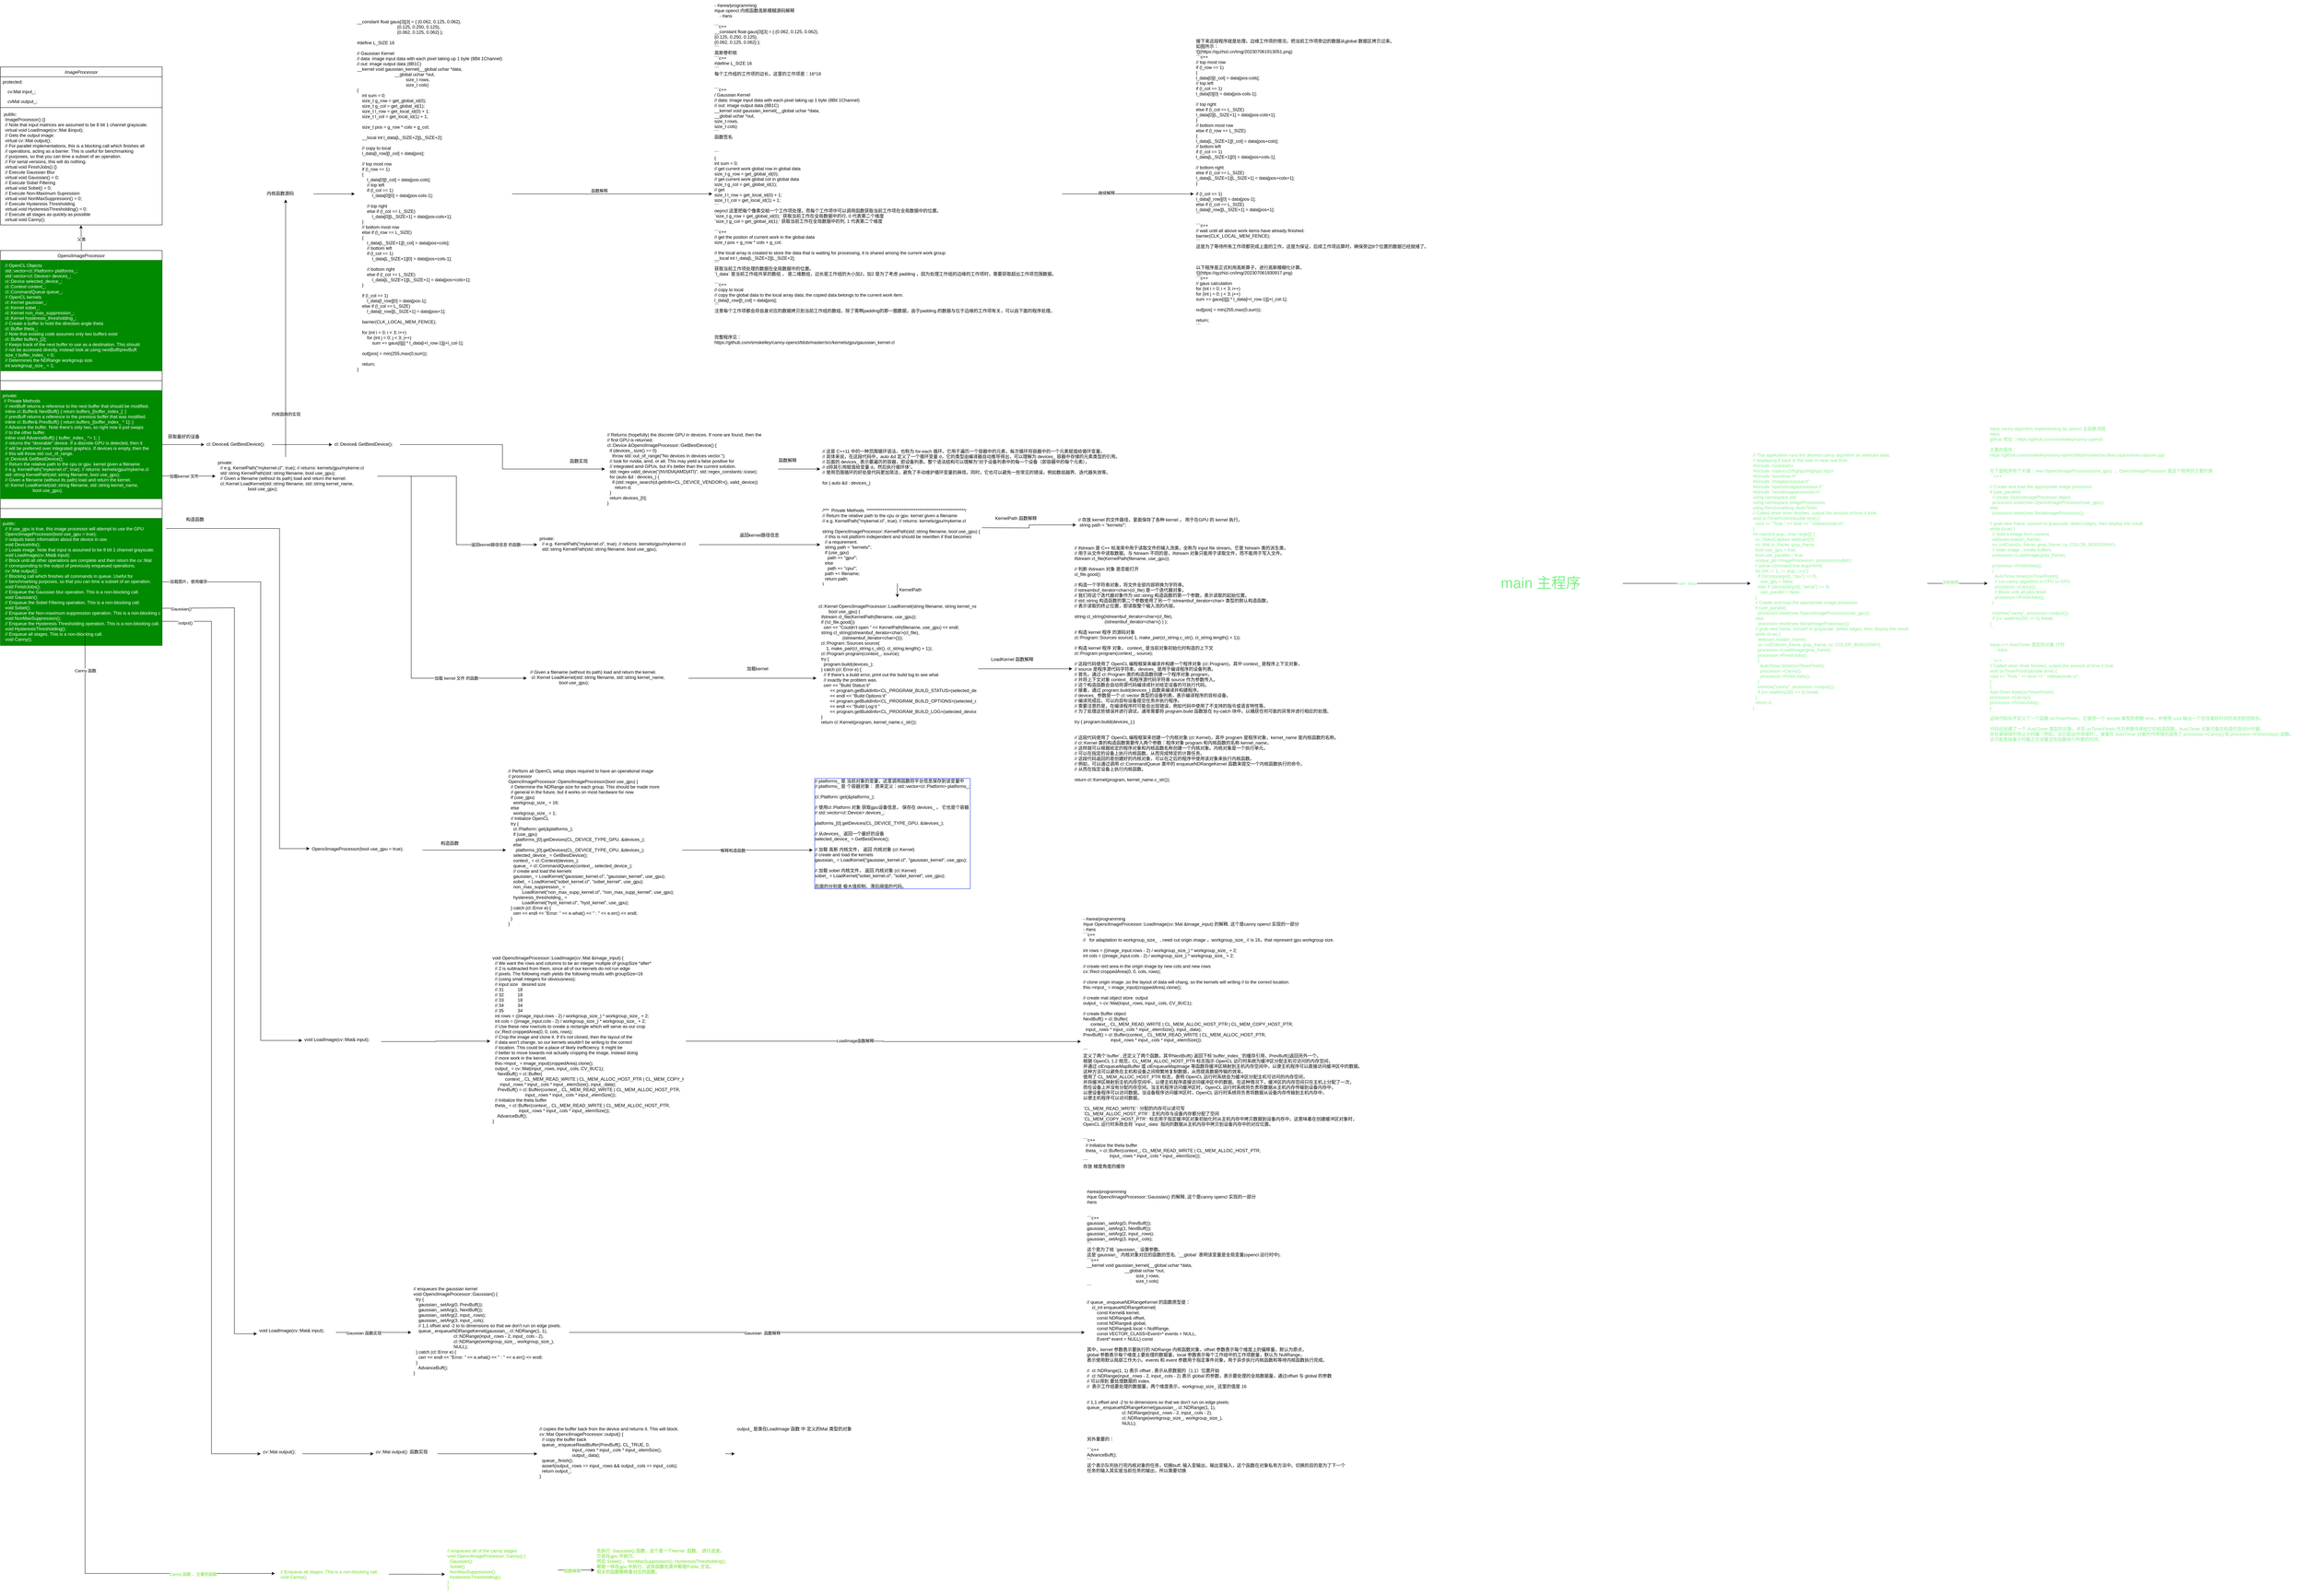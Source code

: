 <mxfile version="21.5.2" type="github">
  <diagram id="C5RBs43oDa-KdzZeNtuy" name="Page-1">
    <mxGraphModel dx="8140" dy="4293" grid="1" gridSize="10" guides="1" tooltips="1" connect="1" arrows="1" fold="1" page="1" pageScale="1" pageWidth="3300" pageHeight="4681" background="none" math="0" shadow="0">
      <root>
        <mxCell id="WIyWlLk6GJQsqaUBKTNV-0" />
        <mxCell id="WIyWlLk6GJQsqaUBKTNV-1" parent="WIyWlLk6GJQsqaUBKTNV-0" />
        <mxCell id="4rEQ4-RjstuRH-mUAFi--1" value="ImageProcessor" style="swimlane;fontStyle=2;align=center;verticalAlign=top;childLayout=stackLayout;horizontal=1;startSize=26;horizontalStack=0;resizeParent=1;resizeLast=0;collapsible=1;marginBottom=0;rounded=0;shadow=0;strokeWidth=1;" parent="WIyWlLk6GJQsqaUBKTNV-1" vertex="1">
          <mxGeometry x="238" y="492" width="430" height="420" as="geometry">
            <mxRectangle x="230" y="140" width="160" height="26" as="alternateBounds" />
          </mxGeometry>
        </mxCell>
        <mxCell id="4rEQ4-RjstuRH-mUAFi--2" value="protected:&#xa;" style="text;align=left;verticalAlign=top;spacingLeft=4;spacingRight=4;overflow=hidden;rotatable=0;points=[[0,0.5],[1,0.5]];portConstraint=eastwest;" parent="4rEQ4-RjstuRH-mUAFi--1" vertex="1">
          <mxGeometry y="26" width="430" height="26" as="geometry" />
        </mxCell>
        <mxCell id="4rEQ4-RjstuRH-mUAFi--3" value="    cv:Mat input_; " style="text;align=left;verticalAlign=top;spacingLeft=4;spacingRight=4;overflow=hidden;rotatable=0;points=[[0,0.5],[1,0.5]];portConstraint=eastwest;rounded=0;shadow=0;html=0;" parent="4rEQ4-RjstuRH-mUAFi--1" vertex="1">
          <mxGeometry y="52" width="430" height="26" as="geometry" />
        </mxCell>
        <mxCell id="4rEQ4-RjstuRH-mUAFi--4" value="    cvMat output_;" style="text;align=left;verticalAlign=top;spacingLeft=4;spacingRight=4;overflow=hidden;rotatable=0;points=[[0,0.5],[1,0.5]];portConstraint=eastwest;rounded=0;shadow=0;html=0;" parent="4rEQ4-RjstuRH-mUAFi--1" vertex="1">
          <mxGeometry y="78" width="430" height="26" as="geometry" />
        </mxCell>
        <mxCell id="4rEQ4-RjstuRH-mUAFi--5" value="" style="line;html=1;strokeWidth=1;align=left;verticalAlign=middle;spacingTop=-1;spacingLeft=3;spacingRight=3;rotatable=0;labelPosition=right;points=[];portConstraint=eastwest;" parent="4rEQ4-RjstuRH-mUAFi--1" vertex="1">
          <mxGeometry y="104" width="430" height="8" as="geometry" />
        </mxCell>
        <mxCell id="4rEQ4-RjstuRH-mUAFi--18" value=" public:&#xa;  ImageProcessor() {}&#xa;  // Note that input matrices are assumed to be 8 bit 1 channel grayscale.&#xa;  virtual void LoadImage(cv::Mat &amp;input);&#xa;  // Gets the output image.&#xa;  virtual cv::Mat output();&#xa;  // For parallel implementations, this is a blocking call which finishes all&#xa;  // operations, acting as a barrier. This is useful for benchmarking&#xa;  // purposes, so that you can time a subset of an operation.&#xa;  // For serial versions, this will do nothing.&#xa;  virtual void FinishJobs() {}&#xa;  // Execute Gaussian Blur&#xa;  virtual void Gaussian() = 0;&#xa;  // Execute Sobel Filtering&#xa;  virtual void Sobel() = 0;&#xa;  // Execute Non-Maximum Supression&#xa;  virtual void NonMaxSuppression() = 0;&#xa;  // Execute Hysteresis Thresholding&#xa;  virtual void HysteresisThresholding() = 0;&#xa;  // Execute all stages as quickly as possible&#xa;  virtual void Canny();" style="text;align=left;verticalAlign=top;spacingLeft=4;spacingRight=4;overflow=hidden;rotatable=0;points=[[0,0.5],[1,0.5]];portConstraint=eastwest;" parent="4rEQ4-RjstuRH-mUAFi--1" vertex="1">
          <mxGeometry y="112" width="430" height="308" as="geometry" />
        </mxCell>
        <mxCell id="4rEQ4-RjstuRH-mUAFi--21" style="edgeStyle=orthogonalEdgeStyle;rounded=0;orthogonalLoop=1;jettySize=auto;html=1;entryX=0.498;entryY=1.003;entryDx=0;entryDy=0;entryPerimeter=0;" parent="WIyWlLk6GJQsqaUBKTNV-1" source="4rEQ4-RjstuRH-mUAFi--7" target="4rEQ4-RjstuRH-mUAFi--18" edge="1">
          <mxGeometry relative="1" as="geometry">
            <mxPoint x="453.0" y="960" as="targetPoint" />
          </mxGeometry>
        </mxCell>
        <mxCell id="e9ibqu-G14n7SKy9qkeg-0" value="父类" style="edgeLabel;html=1;align=center;verticalAlign=middle;resizable=0;points=[];" parent="4rEQ4-RjstuRH-mUAFi--21" vertex="1" connectable="0">
          <mxGeometry x="-0.106" relative="1" as="geometry">
            <mxPoint as="offset" />
          </mxGeometry>
        </mxCell>
        <mxCell id="4rEQ4-RjstuRH-mUAFi--7" value="OpenclImageProcessor" style="swimlane;fontStyle=0;align=center;verticalAlign=top;childLayout=stackLayout;horizontal=1;startSize=26;horizontalStack=0;resizeParent=1;resizeLast=0;collapsible=1;marginBottom=0;rounded=0;shadow=0;strokeWidth=1;" parent="WIyWlLk6GJQsqaUBKTNV-1" vertex="1">
          <mxGeometry x="238" y="980" width="430" height="1050" as="geometry">
            <mxRectangle x="130" y="380" width="160" height="26" as="alternateBounds" />
          </mxGeometry>
        </mxCell>
        <mxCell id="4rEQ4-RjstuRH-mUAFi--8" value="  // OpenCL Objects&#xa;  std::vector&lt;cl::Platform&gt; platforms_;&#xa;  std::vector&lt;cl::Device&gt; devices_;&#xa;  cl::Device selected_device_;&#xa;  cl::Context context_;&#xa;  cl::CommandQueue queue_;&#xa;  // OpenCL kernels&#xa;  cl::Kernel gaussian_;&#xa;  cl::Kernel sobel_;&#xa;  cl::Kernel non_max_suppression_;&#xa;  cl::Kernel hysteresis_thresholding_;&#xa;  // Create a buffer to hold the direction angle theta&#xa;  cl::Buffer theta_;&#xa;  // Note that existing code assumes only two buffers exist&#xa;  cl::Buffer buffers_[2];&#xa;  // Keeps track of the next buffer to use as a destination. This should&#xa;  // not be accessed directly, instead look at using nextBuff/prevBuff.&#xa;  size_t buffer_index_ = 0;&#xa;  // Determines the NDRange workgroup size.&#xa;  int workgroup_size_ = 1;" style="text;align=left;verticalAlign=top;spacingLeft=4;spacingRight=4;overflow=hidden;rotatable=0;points=[[0,0.5],[1,0.5]];portConstraint=eastwest;fillColor=#008a00;fontColor=#ffffff;strokeColor=#005700;" parent="4rEQ4-RjstuRH-mUAFi--7" vertex="1">
          <mxGeometry y="26" width="430" height="294" as="geometry" />
        </mxCell>
        <mxCell id="4rEQ4-RjstuRH-mUAFi--15" value="" style="line;html=1;strokeWidth=1;align=left;verticalAlign=middle;spacingTop=-1;spacingLeft=3;spacingRight=3;rotatable=0;labelPosition=right;points=[];portConstraint=eastwest;" parent="4rEQ4-RjstuRH-mUAFi--7" vertex="1">
          <mxGeometry y="320" width="430" height="52" as="geometry" />
        </mxCell>
        <mxCell id="4rEQ4-RjstuRH-mUAFi--17" value="private:&#xa; // Private Methods&#xa;  // nextBuff returns a reference to the next buffer that should be modified.&#xa;  inline cl::Buffer&amp; NextBuff() { return buffers_[buffer_index_]; }&#xa;  // prevBuff returns a reference to the previous buffer that was modified.&#xa;  inline cl::Buffer&amp; PrevBuff() { return buffers_[buffer_index_ ^ 1]; }&#xa;  // Advance the buffer. Note there&#39;s only two, so right now it just swaps&#xa;  // to the other buffer.&#xa;  inline void AdvanceBuff() { buffer_index_ ^= 1; }&#xa;  // returns the &quot;desirable&quot; device. If a discrete GPU is detected, then it&#xa;  // will be preferred over integrated graphics. If devices is empty, then the&#xa;  // this will throw std::out_of_range.&#xa;  cl::Device&amp; GetBestDevice();&#xa;  // Return the relative path to the cpu or gpu  kernel given a filename&#xa;  // e.g. KernelPath(&quot;mykernel.cl&quot;, true); // returns: kernels/gpu/mykerne.cl&#xa;  std::string KernelPath(std::string filename, bool use_gpu);&#xa;  // Given a filename (without its path) load and return the kernel.&#xa;  cl::Kernel LoadKernel(std::string filename, std::string kernel_name,&#xa;                        bool use_gpu);" style="text;align=left;verticalAlign=top;spacingLeft=4;spacingRight=4;overflow=hidden;rotatable=0;points=[[0,0.5],[1,0.5]];portConstraint=eastwest;fillColor=#008a00;fontColor=#ffffff;strokeColor=#005700;" parent="4rEQ4-RjstuRH-mUAFi--7" vertex="1">
          <mxGeometry y="372" width="430" height="288" as="geometry" />
        </mxCell>
        <mxCell id="4rEQ4-RjstuRH-mUAFi--10" value="" style="line;html=1;strokeWidth=1;align=left;verticalAlign=middle;spacingTop=-1;spacingLeft=3;spacingRight=3;rotatable=0;labelPosition=right;points=[];portConstraint=eastwest;" parent="4rEQ4-RjstuRH-mUAFi--7" vertex="1">
          <mxGeometry y="660" width="430" height="52" as="geometry" />
        </mxCell>
        <mxCell id="4rEQ4-RjstuRH-mUAFi--20" value="public:&#xa;  // If use_gpu is true, this image processor will attempt to use the GPU&#xa;  OpenclImageProcessor(bool use_gpu = true);&#xa;  // outputs basic information about the device in use.&#xa;  void DeviceInfo();&#xa;  // Loads image. Note that input is assumed to be 8 bit 1 channel grayscale.&#xa;  void LoadImage(cv::Mat&amp; input);&#xa;  // Block until all other operations are complete and then return the cv::Mat&#xa;  // corresponding to the output of previously enqueued operations.&#xa;  cv::Mat output();&#xa;  // Blocking call which finishes all commands in queue. Useful for&#xa;  // benchmarking purposes, so that you can time a subset of an operation.&#xa;  void FinishJobs();&#xa;  // Enqueue the Gaussian blur operation. This is a non-blocking call.&#xa;  void Gaussian();&#xa;  // Enqueue the Sobel Filtering operation. This is a non-blocking call.&#xa;  void Sobel();&#xa;  // Enqueue the Non-maximum suppression operation. This is a non-blocking call.&#xa;  void NonMaxSuppression();&#xa;  // Enqueue the Hysteresis Thresholding operation. This is a non-blocking call.&#xa;  void HysteresisThresholding();&#xa;  // Enqueue all stages. This is a non-blocking call.&#xa;  void Canny();" style="text;align=left;verticalAlign=top;spacingLeft=4;spacingRight=4;overflow=hidden;rotatable=0;points=[[0,0.5],[1,0.5]];portConstraint=eastwest;fillColor=#008a00;fontColor=#ffffff;strokeColor=#005700;" parent="4rEQ4-RjstuRH-mUAFi--7" vertex="1">
          <mxGeometry y="712" width="430" height="338" as="geometry" />
        </mxCell>
        <mxCell id="e9ibqu-G14n7SKy9qkeg-6" style="edgeStyle=orthogonalEdgeStyle;rounded=0;orthogonalLoop=1;jettySize=auto;html=1;exitX=1;exitY=0.5;exitDx=0;exitDy=0;" parent="WIyWlLk6GJQsqaUBKTNV-1" source="4rEQ4-RjstuRH-mUAFi--29" target="4rEQ4-RjstuRH-mUAFi--31" edge="1">
          <mxGeometry relative="1" as="geometry">
            <Array as="points">
              <mxPoint x="1450" y="1580" />
              <mxPoint x="1450" y="1762" />
            </Array>
          </mxGeometry>
        </mxCell>
        <mxCell id="e9ibqu-G14n7SKy9qkeg-7" value="返回kernel路径信息 的函数" style="edgeLabel;html=1;align=center;verticalAlign=middle;resizable=0;points=[];" parent="e9ibqu-G14n7SKy9qkeg-6" vertex="1" connectable="0">
          <mxGeometry x="0.638" relative="1" as="geometry">
            <mxPoint as="offset" />
          </mxGeometry>
        </mxCell>
        <mxCell id="e9ibqu-G14n7SKy9qkeg-8" style="edgeStyle=orthogonalEdgeStyle;rounded=0;orthogonalLoop=1;jettySize=auto;html=1;exitX=1;exitY=0.5;exitDx=0;exitDy=0;entryX=0;entryY=0.5;entryDx=0;entryDy=0;" parent="WIyWlLk6GJQsqaUBKTNV-1" source="4rEQ4-RjstuRH-mUAFi--29" target="4rEQ4-RjstuRH-mUAFi--37" edge="1">
          <mxGeometry relative="1" as="geometry">
            <Array as="points">
              <mxPoint x="1330" y="1580" />
              <mxPoint x="1330" y="2117" />
            </Array>
          </mxGeometry>
        </mxCell>
        <mxCell id="e9ibqu-G14n7SKy9qkeg-9" value="加载 kernel 文件 的函数" style="edgeLabel;html=1;align=center;verticalAlign=middle;resizable=0;points=[];" parent="e9ibqu-G14n7SKy9qkeg-8" vertex="1" connectable="0">
          <mxGeometry x="0.439" y="4" relative="1" as="geometry">
            <mxPoint x="75" y="4" as="offset" />
          </mxGeometry>
        </mxCell>
        <mxCell id="4rEQ4-RjstuRH-mUAFi--29" value="private:&#xa;  // e.g. KernelPath(&quot;mykernel.cl&quot;, true); // returns: kernels/gpu/mykerne.cl&#xa;  std::string KernelPath(std::string filename, bool use_gpu);&#xa;  // Given a filename (without its path) load and return the kernel.&#xa;  cl::Kernel LoadKernel(std::string filename, std::string kernel_name,&#xa;                        bool use_gpu);" style="text;align=left;verticalAlign=top;spacingLeft=4;spacingRight=4;overflow=hidden;rotatable=0;points=[[0,0.5],[1,0.5]];portConstraint=eastwest;" parent="WIyWlLk6GJQsqaUBKTNV-1" vertex="1">
          <mxGeometry x="810" y="1530" width="430" height="100" as="geometry" />
        </mxCell>
        <mxCell id="4rEQ4-RjstuRH-mUAFi--30" value="" style="edgeStyle=orthogonalEdgeStyle;rounded=0;orthogonalLoop=1;jettySize=auto;html=1;exitX=1.001;exitY=0.789;exitDx=0;exitDy=0;exitPerimeter=0;" parent="WIyWlLk6GJQsqaUBKTNV-1" source="4rEQ4-RjstuRH-mUAFi--17" target="4rEQ4-RjstuRH-mUAFi--29" edge="1">
          <mxGeometry relative="1" as="geometry" />
        </mxCell>
        <mxCell id="4rEQ4-RjstuRH-mUAFi--83" value="加载kernel 文件" style="edgeLabel;html=1;align=center;verticalAlign=middle;resizable=0;points=[];" parent="4rEQ4-RjstuRH-mUAFi--30" vertex="1" connectable="0">
          <mxGeometry x="-0.193" y="-1" relative="1" as="geometry">
            <mxPoint as="offset" />
          </mxGeometry>
        </mxCell>
        <mxCell id="4rEQ4-RjstuRH-mUAFi--34" value="" style="edgeStyle=orthogonalEdgeStyle;rounded=0;orthogonalLoop=1;jettySize=auto;html=1;" parent="WIyWlLk6GJQsqaUBKTNV-1" source="4rEQ4-RjstuRH-mUAFi--31" target="4rEQ4-RjstuRH-mUAFi--33" edge="1">
          <mxGeometry relative="1" as="geometry">
            <mxPoint x="2027" y="1942" as="sourcePoint" />
          </mxGeometry>
        </mxCell>
        <mxCell id="4rEQ4-RjstuRH-mUAFi--31" value="private:&#xa;  // e.g. KernelPath(&quot;mykernel.cl&quot;, true); // returns: kernels/gpu/mykerne.cl&#xa;  std::string KernelPath(std::string filename, bool use_gpu);&#xa;" style="text;align=left;verticalAlign=top;spacingLeft=4;spacingRight=4;overflow=hidden;rotatable=0;points=[[0,0.5],[1,0.5]];portConstraint=eastwest;" parent="WIyWlLk6GJQsqaUBKTNV-1" vertex="1">
          <mxGeometry x="1665" y="1732" width="430" height="60" as="geometry" />
        </mxCell>
        <mxCell id="4rEQ4-RjstuRH-mUAFi--43" style="edgeStyle=orthogonalEdgeStyle;rounded=0;orthogonalLoop=1;jettySize=auto;html=1;exitX=0.478;exitY=0.99;exitDx=0;exitDy=0;exitPerimeter=0;" parent="WIyWlLk6GJQsqaUBKTNV-1" source="4rEQ4-RjstuRH-mUAFi--33" edge="1">
          <mxGeometry relative="1" as="geometry">
            <mxPoint x="2622" y="1902" as="targetPoint" />
          </mxGeometry>
        </mxCell>
        <mxCell id="4rEQ4-RjstuRH-mUAFi--33" value="/***  Private Methods  ********************************************************/&#xa;// Return the relative path to the cpu or gpu  kernel given a filename&#xa;// e.g. KernelPath(&quot;mykernel.cl&quot;, true); // returns: kernels/gpu/mykerne.cl&#xa;&#xa;string OpenclImageProcessor::KernelPath(std::string filename, bool use_gpu) {&#xa;  // this is not platform independent and should be rewritten if that becomes&#xa;  // a requirement.&#xa;  string path = &quot;kernels/&quot;;&#xa;  if (use_gpu)&#xa;    path += &quot;gpu/&quot;;&#xa;  else&#xa;    path += &quot;cpu/&quot;;&#xa;  path += filename;&#xa;  return path;&#xa;}" style="text;align=left;verticalAlign=top;spacingLeft=4;spacingRight=4;overflow=hidden;rotatable=0;points=[[0,0.5],[1,0.5]];portConstraint=eastwest;" parent="WIyWlLk6GJQsqaUBKTNV-1" vertex="1">
          <mxGeometry x="2417" y="1657" width="430" height="210" as="geometry" />
        </mxCell>
        <mxCell id="4rEQ4-RjstuRH-mUAFi--35" value="返回kernel路径信息" style="text;html=1;align=center;verticalAlign=middle;resizable=0;points=[];autosize=1;strokeColor=none;fillColor=none;" parent="WIyWlLk6GJQsqaUBKTNV-1" vertex="1">
          <mxGeometry x="2190" y="1722" width="130" height="30" as="geometry" />
        </mxCell>
        <mxCell id="4rEQ4-RjstuRH-mUAFi--37" value=" // Given a filename (without its path) load and return the kernel.&#xa;  cl::Kernel LoadKernel(std::string filename, std::string kernel_name,&#xa;                        bool use_gpu);" style="text;align=left;verticalAlign=top;spacingLeft=4;spacingRight=4;overflow=hidden;rotatable=0;points=[[0,0.5],[1,0.5]];portConstraint=eastwest;" parent="WIyWlLk6GJQsqaUBKTNV-1" vertex="1">
          <mxGeometry x="1637" y="2087" width="430" height="60" as="geometry" />
        </mxCell>
        <mxCell id="4rEQ4-RjstuRH-mUAFi--39" value="" style="edgeStyle=orthogonalEdgeStyle;rounded=0;orthogonalLoop=1;jettySize=auto;html=1;exitX=1;exitY=0.5;exitDx=0;exitDy=0;" parent="WIyWlLk6GJQsqaUBKTNV-1" source="4rEQ4-RjstuRH-mUAFi--37" target="4rEQ4-RjstuRH-mUAFi--40" edge="1">
          <mxGeometry relative="1" as="geometry">
            <mxPoint x="2027" y="2102" as="sourcePoint" />
            <Array as="points">
              <mxPoint x="2237" y="2117" />
              <mxPoint x="2237" y="2117" />
            </Array>
          </mxGeometry>
        </mxCell>
        <mxCell id="4rEQ4-RjstuRH-mUAFi--46" value="" style="edgeStyle=orthogonalEdgeStyle;rounded=0;orthogonalLoop=1;jettySize=auto;html=1;" parent="WIyWlLk6GJQsqaUBKTNV-1" source="4rEQ4-RjstuRH-mUAFi--40" target="4rEQ4-RjstuRH-mUAFi--45" edge="1">
          <mxGeometry relative="1" as="geometry" />
        </mxCell>
        <mxCell id="4rEQ4-RjstuRH-mUAFi--40" value="cl::Kernel OpenclImageProcessor::LoadKernel(string filename, string kernel_name,&#xa;        bool use_gpu) {&#xa;  ifstream cl_file(KernelPath(filename, use_gpu));&#xa;  if (!cl_file.good())&#xa;    cerr &lt;&lt; &quot;Couldn&#39;t open &quot; &lt;&lt; KernelPath(filename, use_gpu) &lt;&lt; endl;&#xa;  string cl_string(istreambuf_iterator&lt;char&gt;(cl_file),&#xa;                   (istreambuf_iterator&lt;char&gt;()));&#xa;  cl::Program::Sources source(&#xa;      1, make_pair(cl_string.c_str(), cl_string.length() + 1));&#xa;  cl::Program program(context_, source);&#xa;  try {&#xa;    program.build(devices_);&#xa;  } catch (cl::Error e) {&#xa;    // If there&#39;s a build error, print out the build log to see what&#xa;    // exactly the problem was.&#xa;    cerr &lt;&lt; &quot;Build Status:\t&quot;&#xa;         &lt;&lt; program.getBuildInfo&lt;CL_PROGRAM_BUILD_STATUS&gt;(selected_device_)&#xa;         &lt;&lt; endl &lt;&lt; &quot;Build Options:\t&quot;&#xa;         &lt;&lt; program.getBuildInfo&lt;CL_PROGRAM_BUILD_OPTIONS&gt;(selected_device_)&#xa;         &lt;&lt; endl &lt;&lt; &quot;Build Log:\t &quot;&#xa;         &lt;&lt; program.getBuildInfo&lt;CL_PROGRAM_BUILD_LOG&gt;(selected_device_) &lt;&lt; endl;&#xa;  }&#xa;  return cl::Kernel(program, kernel_name.c_str());" style="text;align=left;verticalAlign=top;spacingLeft=4;spacingRight=4;overflow=hidden;rotatable=0;points=[[0,0.5],[1,0.5]];portConstraint=eastwest;" parent="WIyWlLk6GJQsqaUBKTNV-1" vertex="1">
          <mxGeometry x="2407" y="1912" width="430" height="360" as="geometry" />
        </mxCell>
        <mxCell id="4rEQ4-RjstuRH-mUAFi--41" value="加载kernel" style="text;html=1;align=center;verticalAlign=middle;resizable=0;points=[];autosize=1;strokeColor=none;fillColor=none;" parent="WIyWlLk6GJQsqaUBKTNV-1" vertex="1">
          <mxGeometry x="2210" y="2077" width="80" height="30" as="geometry" />
        </mxCell>
        <mxCell id="4rEQ4-RjstuRH-mUAFi--44" value="KernelPath" style="text;strokeColor=none;align=center;fillColor=none;html=1;verticalAlign=middle;whiteSpace=wrap;rounded=0;" parent="WIyWlLk6GJQsqaUBKTNV-1" vertex="1">
          <mxGeometry x="2627" y="1867" width="60" height="30" as="geometry" />
        </mxCell>
        <mxCell id="4rEQ4-RjstuRH-mUAFi--45" value="// ifstream 是 C++ 标准库中用于读取文件的输入流类，全称为 input file stream。它是 fstream 类的派生类，&#xa;// 用于从文件中读取数据。与 fstream 不同的是，ifstream 对象只能用于读取文件，而不能用于写入文件。&#xa;ifstream cl_file(KernelPath(filename, use_gpu));&#xa;&#xa;// 判断 ifstream 对象 是否能打开&#xa;cl_file.good()&#xa;&#xa;// 构造一个字符串对象，将文件全部内容转换为字符串。&#xa;// istreambuf_iterator&lt;char&gt;(cl_file) 是一个迭代器对象，&#xa;// 我们将这个迭代器对象作为 std::string 构造函数的第一个参数，表示读取的起始位置。&#xa;// std::string 构造函数的第二个参数使用了另一个 istreambuf_iterator&lt;char&gt; 类型的默认构造函数，&#xa;// 表示读取的终止位置，即读取整个输入流的内容。&#xa;&#xa;string cl_string(istreambuf_iterator&lt;char&gt;(cl_file),&#xa;                        (istreambuf_iterator&lt;char&gt;() ) );&#xa;&#xa;// 构造 kernel 程序 的源码对象&#xa;cl::Program::Sources source( 1, make_pair(cl_string.c_str(), cl_string.length() + 1));&#xa;&#xa;// 构造 kernel 程序 对象， context_ 是当前对象初始化时构造的上下文&#xa;cl::Program program(context_, source);&#xa;&#xa;// 这段代码使用了 OpenCL 编程框架来编译并构建一个程序对象 (cl::Program)，其中 context_ 是程序上下文对象，&#xa;// source 是程序源代码字符串，devices_ 是用于编译程序的设备列表。&#xa;// 首先，通过 cl::Program 类的构造函数创建一个程序对象 program，&#xa;// 并将上下文对象 context_ 和程序源代码字符串 source 作为参数传入。&#xa;// 这个构造函数会自动将源代码编译成针对给定设备的可执行代码。&#xa;// 接着，通过 program.build(devices_) 函数来编译并构建程序。&#xa;// devices_ 参数是一个 cl::vector 类型的设备列表，表示编译程序的目标设备。&#xa;// 编译完成后，可以向目标设备提交任务并执行程序。&#xa;// 需要注意的是，在编译程序时可能会出现错误，例如代码中使用了不支持的指令或语言特性等。&#xa;// 为了处理这些错误并进行调试，通常需要将 program.build 函数放在 try-catch 块中，以捕获任何可能的异常并进行相应的处理。 &#xa; &#xa;try { program.build(devices_);}&#xa;&#xa;&#xa;// 这段代码使用了 OpenCL 编程框架来创建一个内核对象 (cl::Kernel)，其中 program 是程序对象，kernel_name 是内核函数的名称。&#xa;// cl::Kernel 类的构造函数需要传入两个参数：程序对象 program 和内核函数的名称 kernel_name，&#xa;// 这样就可以根据给定的程序对象和内核函数名称创建一个内核对象。内核对象是一个执行单元，&#xa;// 可以在指定的设备上执行内核函数，从而完成特定的计算任务。&#xa;// 这段代码返回的是创建好的内核对象，可以在之后的程序中使用该对象来执行内核函数。&#xa;// 例如，可以通过调用 cl::CommandQueue 类中的 enqueueNDRangeKernel 函数来提交一个内核函数执行的命令，&#xa;// 从而在指定设备上执行内核函数。&#xa;&#xa;return cl::Kernel(program, kernel_name.c_str());&#xa;&#xa;&#xa;&#xa;" style="text;align=left;verticalAlign=top;spacingLeft=4;spacingRight=4;overflow=hidden;rotatable=0;points=[[0,0.5],[1,0.5]];portConstraint=eastwest;" parent="WIyWlLk6GJQsqaUBKTNV-1" vertex="1">
          <mxGeometry x="3087" y="1757" width="720" height="670" as="geometry" />
        </mxCell>
        <mxCell id="4rEQ4-RjstuRH-mUAFi--47" value="LoadKernel 函数解释" style="text;html=1;align=center;verticalAlign=middle;resizable=0;points=[];autosize=1;strokeColor=none;fillColor=none;" parent="WIyWlLk6GJQsqaUBKTNV-1" vertex="1">
          <mxGeometry x="2857" y="2052" width="140" height="30" as="geometry" />
        </mxCell>
        <mxCell id="4rEQ4-RjstuRH-mUAFi--48" value="" style="edgeStyle=orthogonalEdgeStyle;rounded=0;orthogonalLoop=1;jettySize=auto;html=1;" parent="WIyWlLk6GJQsqaUBKTNV-1" target="4rEQ4-RjstuRH-mUAFi--49" edge="1">
          <mxGeometry relative="1" as="geometry">
            <mxPoint x="2847" y="1717" as="sourcePoint" />
          </mxGeometry>
        </mxCell>
        <mxCell id="4rEQ4-RjstuRH-mUAFi--49" value="// 存放 kernel 的文件路径，里面保存了各种 kernel ， 用于在GPU 的 kernel 执行。&#xa; string path = &quot;kernels/&quot;;" style="text;align=left;verticalAlign=top;spacingLeft=4;spacingRight=4;overflow=hidden;rotatable=0;points=[[0,0.5],[1,0.5]];portConstraint=eastwest;" parent="WIyWlLk6GJQsqaUBKTNV-1" vertex="1">
          <mxGeometry x="3097" y="1682" width="610" height="55" as="geometry" />
        </mxCell>
        <mxCell id="4rEQ4-RjstuRH-mUAFi--50" value="KernelPath 函数解释" style="text;html=1;align=center;verticalAlign=middle;resizable=0;points=[];autosize=1;strokeColor=none;fillColor=none;" parent="WIyWlLk6GJQsqaUBKTNV-1" vertex="1">
          <mxGeometry x="2872" y="1677" width="130" height="30" as="geometry" />
        </mxCell>
        <mxCell id="e9ibqu-G14n7SKy9qkeg-3" style="edgeStyle=orthogonalEdgeStyle;rounded=0;orthogonalLoop=1;jettySize=auto;html=1;exitX=1;exitY=0.5;exitDx=0;exitDy=0;entryX=-0.001;entryY=0.586;entryDx=0;entryDy=0;entryPerimeter=0;fontColor=#67de17;" parent="WIyWlLk6GJQsqaUBKTNV-1" source="4rEQ4-RjstuRH-mUAFi--54" target="4rEQ4-RjstuRH-mUAFi--56" edge="1">
          <mxGeometry relative="1" as="geometry" />
        </mxCell>
        <mxCell id="4rEQ4-RjstuRH-mUAFi--54" value="&#xa;  // Enqueue all stages. This is a non-blocking call.&#xa;  void Canny();" style="text;align=left;verticalAlign=top;spacingLeft=4;spacingRight=4;overflow=hidden;rotatable=0;points=[[0,0.5],[1,0.5]];portConstraint=eastwest;fontColor=#67de17;" parent="WIyWlLk6GJQsqaUBKTNV-1" vertex="1">
          <mxGeometry x="970" y="4465" width="300" height="68" as="geometry" />
        </mxCell>
        <mxCell id="4rEQ4-RjstuRH-mUAFi--55" value="" style="edgeStyle=orthogonalEdgeStyle;rounded=0;orthogonalLoop=1;jettySize=auto;html=1;exitX=0.539;exitY=1.008;exitDx=0;exitDy=0;exitPerimeter=0;entryX=-0.007;entryY=0.474;entryDx=0;entryDy=0;entryPerimeter=0;" parent="WIyWlLk6GJQsqaUBKTNV-1" target="4rEQ4-RjstuRH-mUAFi--54" edge="1">
          <mxGeometry relative="1" as="geometry">
            <mxPoint x="461.94" y="1990.034" as="sourcePoint" />
            <mxPoint x="985.0" y="4504.3" as="targetPoint" />
            <Array as="points">
              <mxPoint x="463" y="1990" />
              <mxPoint x="463" y="4497" />
              <mxPoint x="950" y="4497" />
            </Array>
          </mxGeometry>
        </mxCell>
        <mxCell id="4rEQ4-RjstuRH-mUAFi--85" value="Canny 函数" style="edgeLabel;html=1;align=center;verticalAlign=middle;resizable=0;points=[];" parent="4rEQ4-RjstuRH-mUAFi--55" vertex="1" connectable="0">
          <mxGeometry x="-0.978" y="1" relative="1" as="geometry">
            <mxPoint y="75" as="offset" />
          </mxGeometry>
        </mxCell>
        <mxCell id="e9ibqu-G14n7SKy9qkeg-1" value="Canny 函数 ，主要的函数" style="edgeLabel;html=1;align=center;verticalAlign=middle;resizable=0;points=[];fontColor=#67de17;" parent="4rEQ4-RjstuRH-mUAFi--55" vertex="1" connectable="0">
          <mxGeometry x="0.855" y="-2" relative="1" as="geometry">
            <mxPoint as="offset" />
          </mxGeometry>
        </mxCell>
        <mxCell id="e9ibqu-G14n7SKy9qkeg-4" style="edgeStyle=orthogonalEdgeStyle;rounded=0;orthogonalLoop=1;jettySize=auto;html=1;exitX=1;exitY=0.5;exitDx=0;exitDy=0;fontColor=#67de17;" parent="WIyWlLk6GJQsqaUBKTNV-1" source="4rEQ4-RjstuRH-mUAFi--56" target="4rEQ4-RjstuRH-mUAFi--108" edge="1">
          <mxGeometry relative="1" as="geometry" />
        </mxCell>
        <mxCell id="e9ibqu-G14n7SKy9qkeg-5" value="函数解释" style="edgeLabel;html=1;align=center;verticalAlign=middle;resizable=0;points=[];fontColor=#67de17;" parent="e9ibqu-G14n7SKy9qkeg-4" vertex="1" connectable="0">
          <mxGeometry x="-0.218" y="-2" relative="1" as="geometry">
            <mxPoint as="offset" />
          </mxGeometry>
        </mxCell>
        <mxCell id="4rEQ4-RjstuRH-mUAFi--56" value="// enqueues all of the canny stages&#xa;void OpenclImageProcessor::Canny() {&#xa;  Gaussian();&#xa;  Sobel();&#xa;  NonMaxSuppression();&#xa;  HysteresisThresholding();&#xa;}&#xa;}" style="text;align=left;verticalAlign=top;spacingLeft=4;spacingRight=4;overflow=hidden;rotatable=0;points=[[0,0.5],[1,0.5]];portConstraint=eastwest;fontColor=#67de17;" parent="WIyWlLk6GJQsqaUBKTNV-1" vertex="1">
          <mxGeometry x="1420" y="4423" width="300" height="130" as="geometry" />
        </mxCell>
        <mxCell id="4rEQ4-RjstuRH-mUAFi--65" value="" style="edgeStyle=orthogonalEdgeStyle;rounded=0;orthogonalLoop=1;jettySize=auto;html=1;" parent="WIyWlLk6GJQsqaUBKTNV-1" source="4rEQ4-RjstuRH-mUAFi--61" target="4rEQ4-RjstuRH-mUAFi--64" edge="1">
          <mxGeometry relative="1" as="geometry" />
        </mxCell>
        <mxCell id="4rEQ4-RjstuRH-mUAFi--61" value="OpenclImageProcessor(bool use_gpu = true);" style="text;align=left;verticalAlign=top;spacingLeft=4;spacingRight=4;overflow=hidden;rotatable=0;points=[[0,0.5],[1,0.5]];portConstraint=eastwest;" parent="WIyWlLk6GJQsqaUBKTNV-1" vertex="1">
          <mxGeometry x="1060" y="2557" width="300" height="34" as="geometry" />
        </mxCell>
        <mxCell id="4rEQ4-RjstuRH-mUAFi--62" value="" style="edgeStyle=orthogonalEdgeStyle;rounded=0;orthogonalLoop=1;jettySize=auto;html=1;exitX=1.011;exitY=0.596;exitDx=0;exitDy=0;exitPerimeter=0;" parent="WIyWlLk6GJQsqaUBKTNV-1" target="4rEQ4-RjstuRH-mUAFi--61" edge="1">
          <mxGeometry relative="1" as="geometry">
            <mxPoint x="678" y="1719" as="sourcePoint" />
            <Array as="points">
              <mxPoint x="980" y="1719" />
              <mxPoint x="980" y="2570" />
            </Array>
          </mxGeometry>
        </mxCell>
        <mxCell id="4rEQ4-RjstuRH-mUAFi--63" value="构造函数" style="text;html=1;align=center;verticalAlign=middle;resizable=0;points=[];autosize=1;strokeColor=none;fillColor=none;" parent="WIyWlLk6GJQsqaUBKTNV-1" vertex="1">
          <mxGeometry x="720" y="1680" width="70" height="30" as="geometry" />
        </mxCell>
        <mxCell id="4rEQ4-RjstuRH-mUAFi--68" value="" style="edgeStyle=orthogonalEdgeStyle;rounded=0;orthogonalLoop=1;jettySize=auto;html=1;" parent="WIyWlLk6GJQsqaUBKTNV-1" source="4rEQ4-RjstuRH-mUAFi--64" target="4rEQ4-RjstuRH-mUAFi--67" edge="1">
          <mxGeometry relative="1" as="geometry" />
        </mxCell>
        <mxCell id="4rEQ4-RjstuRH-mUAFi--104" value="解释构造函数" style="edgeLabel;html=1;align=center;verticalAlign=middle;resizable=0;points=[];" parent="4rEQ4-RjstuRH-mUAFi--68" vertex="1" connectable="0">
          <mxGeometry x="-0.221" y="-1" relative="1" as="geometry">
            <mxPoint as="offset" />
          </mxGeometry>
        </mxCell>
        <mxCell id="4rEQ4-RjstuRH-mUAFi--64" value="// Perform all OpenCL setup steps required to have an operational image&#xa;// processor&#xa;OpenclImageProcessor::OpenclImageProcessor(bool use_gpu) {&#xa;  // Determine the NDRange size for each group. This should be made more&#xa;  // general in the future, but it works on most hardware for now.&#xa;  if (use_gpu)&#xa;    workgroup_size_ = 16;&#xa;  else&#xa;    workgroup_size_ = 1;&#xa;  // Initialize OpenCL&#xa;  try {&#xa;    cl::Platform::get(&amp;platforms_);&#xa;    if (use_gpu)&#xa;      platforms_[0].getDevices(CL_DEVICE_TYPE_GPU, &amp;devices_);&#xa;    else&#xa;      platforms_[0].getDevices(CL_DEVICE_TYPE_CPU, &amp;devices_);&#xa;    selected_device_ = GetBestDevice();&#xa;    context_ = cl::Context(devices_);&#xa;    queue_ = cl::CommandQueue(context_, selected_device_);&#xa;    // create and load the kernels&#xa;    gaussian_ = LoadKernel(&quot;gaussian_kernel.cl&quot;, &quot;gaussian_kernel&quot;, use_gpu);&#xa;    sobel_ = LoadKernel(&quot;sobel_kernel.cl&quot;, &quot;sobel_kernel&quot;, use_gpu);&#xa;    non_max_suppression_ =&#xa;           LoadKernel(&quot;non_max_supp_kernel.cl&quot;, &quot;non_max_supp_kernel&quot;, use_gpu);&#xa;    hysteresis_thresholding_ =&#xa;           LoadKernel(&quot;hyst_kernel.cl&quot;, &quot;hyst_kernel&quot;, use_gpu);&#xa;  } catch (cl::Error e) {&#xa;    cerr &lt;&lt; endl &lt;&lt; &quot;Error: &quot; &lt;&lt; e.what() &lt;&lt; &quot; : &quot; &lt;&lt; e.err() &lt;&lt; endl;&#xa;  }&#xa;}" style="text;align=left;verticalAlign=top;spacingLeft=4;spacingRight=4;overflow=hidden;rotatable=0;points=[[0,0.5],[1,0.5]];portConstraint=eastwest;" parent="WIyWlLk6GJQsqaUBKTNV-1" vertex="1">
          <mxGeometry x="1582" y="2350" width="468" height="448" as="geometry" />
        </mxCell>
        <mxCell id="4rEQ4-RjstuRH-mUAFi--66" value="构造函数" style="text;html=1;align=center;verticalAlign=middle;resizable=0;points=[];autosize=1;strokeColor=none;fillColor=none;" parent="WIyWlLk6GJQsqaUBKTNV-1" vertex="1">
          <mxGeometry x="1397" y="2541" width="70" height="30" as="geometry" />
        </mxCell>
        <mxCell id="4rEQ4-RjstuRH-mUAFi--67" value="// platforms_ 是 当前对象的变量，这里调用函数将平台信息保存到该变量中&#xa;// platforms_ 是 个容器对象： 原来定义：std::vector&lt;cl::Platform&gt; platforms_;&#xa;&#xa;cl::Platform::get(&amp;platforms_);&#xa;&#xa;// 使用cl::Platform 对象 获取gpu设备信息， 保存在 devices_ ， 它也是个容器&#xa;// std::vector&lt;cl::Device&gt; devices_;&#xa;&#xa;platforms_[0].getDevices(CL_DEVICE_TYPE_GPU, &amp;devices_);&#xa;&#xa;// 从devices_  返回一个最好的设备&#xa;selected_device_ = GetBestDevice();&#xa;&#xa;// 加载 高斯 内核文件， 返回 内核对象 (cl::Kernel)&#xa;// create and load the kernels&#xa;gaussian_ = LoadKernel(&quot;gaussian_kernel.cl&quot;, &quot;gaussian_kernel&quot;, use_gpu);&#xa;&#xa;// 加载 sobel 内核文件， 返回 内核对象 (cl::Kernel)&#xa;sobel_ = LoadKernel(&quot;sobel_kernel.cl&quot;, &quot;sobel_kernel&quot;, use_gpu);&#xa;&#xa;后面的分别是 极大值抑制、滞后阈值的代码。&#xa;" style="text;align=left;verticalAlign=top;spacingLeft=4;spacingRight=4;overflow=hidden;rotatable=0;points=[[0,0.5],[1,0.5]];portConstraint=eastwest;labelBorderColor=#1127F0;" parent="WIyWlLk6GJQsqaUBKTNV-1" vertex="1">
          <mxGeometry x="2397" y="2376.5" width="600" height="395" as="geometry" />
        </mxCell>
        <mxCell id="4rEQ4-RjstuRH-mUAFi--75" value="" style="edgeStyle=orthogonalEdgeStyle;rounded=0;orthogonalLoop=1;jettySize=auto;html=1;" parent="WIyWlLk6GJQsqaUBKTNV-1" source="4rEQ4-RjstuRH-mUAFi--70" target="4rEQ4-RjstuRH-mUAFi--74" edge="1">
          <mxGeometry relative="1" as="geometry" />
        </mxCell>
        <mxCell id="4rEQ4-RjstuRH-mUAFi--70" value="cl::Device&amp; GetBestDevice();" style="text;align=left;verticalAlign=top;spacingLeft=4;spacingRight=4;overflow=hidden;rotatable=0;points=[[0,0.5],[1,0.5]];portConstraint=eastwest;" parent="WIyWlLk6GJQsqaUBKTNV-1" vertex="1">
          <mxGeometry x="780" y="1481" width="180" height="30" as="geometry" />
        </mxCell>
        <mxCell id="4rEQ4-RjstuRH-mUAFi--72" style="edgeStyle=orthogonalEdgeStyle;rounded=0;orthogonalLoop=1;jettySize=auto;html=1;exitX=1;exitY=0.5;exitDx=0;exitDy=0;" parent="WIyWlLk6GJQsqaUBKTNV-1" source="4rEQ4-RjstuRH-mUAFi--17" target="4rEQ4-RjstuRH-mUAFi--70" edge="1">
          <mxGeometry relative="1" as="geometry" />
        </mxCell>
        <mxCell id="4rEQ4-RjstuRH-mUAFi--77" value="" style="edgeStyle=orthogonalEdgeStyle;rounded=0;orthogonalLoop=1;jettySize=auto;html=1;" parent="WIyWlLk6GJQsqaUBKTNV-1" source="4rEQ4-RjstuRH-mUAFi--74" target="4rEQ4-RjstuRH-mUAFi--76" edge="1">
          <mxGeometry relative="1" as="geometry" />
        </mxCell>
        <mxCell id="4rEQ4-RjstuRH-mUAFi--74" value="cl::Device&amp; GetBestDevice();" style="text;align=left;verticalAlign=top;spacingLeft=4;spacingRight=4;overflow=hidden;rotatable=0;points=[[0,0.5],[1,0.5]];portConstraint=eastwest;" parent="WIyWlLk6GJQsqaUBKTNV-1" vertex="1">
          <mxGeometry x="1120" y="1481" width="180" height="30" as="geometry" />
        </mxCell>
        <mxCell id="4rEQ4-RjstuRH-mUAFi--81" value="" style="edgeStyle=orthogonalEdgeStyle;rounded=0;orthogonalLoop=1;jettySize=auto;html=1;" parent="WIyWlLk6GJQsqaUBKTNV-1" source="4rEQ4-RjstuRH-mUAFi--76" target="4rEQ4-RjstuRH-mUAFi--80" edge="1">
          <mxGeometry relative="1" as="geometry" />
        </mxCell>
        <mxCell id="4rEQ4-RjstuRH-mUAFi--76" value="// Returns (hopefully) the discrete GPU in devices. If none are found, then the&#xa;// first GPU is returned.&#xa;cl::Device &amp;OpenclImageProcessor::GetBestDevice() {&#xa;  if (devices_.size() == 0)&#xa;    throw std::out_of_range(&quot;No devices in devices vector.&quot;);&#xa;  // look for nvidia, amd, or ati. This may yield a false positive for&#xa;  // integrated amd GPUs, but it&#39;s better than the current solution.&#xa;  std::regex valid_device(&quot;(NVIDIA|AMD|ATI)&quot;, std::regex_constants::icase);&#xa;  for (auto &amp;d : devices_) {&#xa;    if (std::regex_search(d.getInfo&lt;CL_DEVICE_VENDOR&gt;(), valid_device))&#xa;      return d;&#xa;  }&#xa;  return devices_[0];&#xa;}" style="text;align=left;verticalAlign=top;spacingLeft=4;spacingRight=4;overflow=hidden;rotatable=0;points=[[0,0.5],[1,0.5]];portConstraint=eastwest;" parent="WIyWlLk6GJQsqaUBKTNV-1" vertex="1">
          <mxGeometry x="1845" y="1456" width="460" height="210" as="geometry" />
        </mxCell>
        <mxCell id="4rEQ4-RjstuRH-mUAFi--78" value="获取最好的设备" style="text;html=1;align=center;verticalAlign=middle;resizable=0;points=[];autosize=1;strokeColor=none;fillColor=none;" parent="WIyWlLk6GJQsqaUBKTNV-1" vertex="1">
          <mxGeometry x="670" y="1460" width="110" height="30" as="geometry" />
        </mxCell>
        <mxCell id="4rEQ4-RjstuRH-mUAFi--79" value="函数实现" style="text;html=1;align=center;verticalAlign=middle;resizable=0;points=[];autosize=1;strokeColor=none;fillColor=none;" parent="WIyWlLk6GJQsqaUBKTNV-1" vertex="1">
          <mxGeometry x="1740" y="1525" width="70" height="30" as="geometry" />
        </mxCell>
        <mxCell id="4rEQ4-RjstuRH-mUAFi--80" value="&#xa;// 这是 C++11 中的一种范围循环语法，也称为 for-each 循环。它用于遍历一个容器中的元素，每次循环将容器中的一个元素赋值给循环变量。&#xa;// 具体来说，在这段代码中，auto &amp;d 定义了一个循环变量 d，它的类型由编译器自动推导得出，可以理解为 devices_ 容器中存储的元素类型的引用。&#xa;// 后面的 devices_ 表示要遍历的容器，即设备列表。整个语法结构可以理解为“对于设备列表中的每一个设备（即容器中的每个元素），&#xa;// d将其引用赋值给变量 d，然后执行循环体”。&#xa;// 使用范围循环的好处是代码更加简洁，避免了手动维护循环变量的麻烦。同时，它也可以避免一些常见的错误，例如数组越界、迭代器失效等。&#xa;&#xa;for ( auto &amp;d : devices_)" style="text;align=left;verticalAlign=top;spacingLeft=4;spacingRight=4;overflow=hidden;rotatable=0;points=[[0,0.5],[1,0.5]];portConstraint=eastwest;" parent="WIyWlLk6GJQsqaUBKTNV-1" vertex="1">
          <mxGeometry x="2417" y="1485.75" width="795" height="150.5" as="geometry" />
        </mxCell>
        <mxCell id="4rEQ4-RjstuRH-mUAFi--82" value="函数解释" style="text;html=1;align=center;verticalAlign=middle;resizable=0;points=[];autosize=1;strokeColor=none;fillColor=none;" parent="WIyWlLk6GJQsqaUBKTNV-1" vertex="1">
          <mxGeometry x="2295" y="1523" width="70" height="30" as="geometry" />
        </mxCell>
        <mxCell id="4rEQ4-RjstuRH-mUAFi--86" value="void LoadImage(cv::Mat&amp; input);" style="text;align=left;verticalAlign=top;spacingLeft=4;spacingRight=4;overflow=hidden;rotatable=0;points=[[0,0.5],[1,0.5]];portConstraint=eastwest;" parent="WIyWlLk6GJQsqaUBKTNV-1" vertex="1">
          <mxGeometry x="1040" y="3064" width="210" height="38" as="geometry" />
        </mxCell>
        <mxCell id="4rEQ4-RjstuRH-mUAFi--87" value="" style="edgeStyle=orthogonalEdgeStyle;rounded=0;orthogonalLoop=1;jettySize=auto;html=1;" parent="WIyWlLk6GJQsqaUBKTNV-1" source="4rEQ4-RjstuRH-mUAFi--20" target="4rEQ4-RjstuRH-mUAFi--86" edge="1">
          <mxGeometry relative="1" as="geometry">
            <Array as="points">
              <mxPoint x="930" y="1861" />
              <mxPoint x="930" y="3080" />
            </Array>
          </mxGeometry>
        </mxCell>
        <mxCell id="4rEQ4-RjstuRH-mUAFi--89" value="加载图片，使用缓存" style="edgeLabel;html=1;align=center;verticalAlign=middle;resizable=0;points=[];" parent="4rEQ4-RjstuRH-mUAFi--87" vertex="1" connectable="0">
          <mxGeometry x="-0.934" y="2" relative="1" as="geometry">
            <mxPoint x="17" y="1" as="offset" />
          </mxGeometry>
        </mxCell>
        <mxCell id="4rEQ4-RjstuRH-mUAFi--93" value="" style="edgeStyle=orthogonalEdgeStyle;rounded=0;orthogonalLoop=1;jettySize=auto;html=1;" parent="WIyWlLk6GJQsqaUBKTNV-1" source="4rEQ4-RjstuRH-mUAFi--90" target="4rEQ4-RjstuRH-mUAFi--92" edge="1">
          <mxGeometry relative="1" as="geometry">
            <mxPoint x="2120" y="3081.941" as="sourcePoint" />
          </mxGeometry>
        </mxCell>
        <mxCell id="4rEQ4-RjstuRH-mUAFi--94" value="LoadImage函数解释" style="edgeLabel;html=1;align=center;verticalAlign=middle;resizable=0;points=[];" parent="4rEQ4-RjstuRH-mUAFi--93" vertex="1" connectable="0">
          <mxGeometry x="-0.144" y="1" relative="1" as="geometry">
            <mxPoint as="offset" />
          </mxGeometry>
        </mxCell>
        <mxCell id="4rEQ4-RjstuRH-mUAFi--90" value="void OpenclImageProcessor::LoadImage(cv::Mat &amp;image_input) {&#xa;  // We want the rows and columns to be an integer multiple of groupSize *after*&#xa;  // 2 is subtracted from them, since all of our kernels do not run edge&#xa;  // pixels. The following math yields the following results with groupSize=16&#xa;  // (using small integers for obviousness):&#xa;  // input size   desired size&#xa;  // 31           18&#xa;  // 32           18&#xa;  // 33           18&#xa;  // 34           34&#xa;  // 35           34&#xa;  int rows = ((image_input.rows - 2) / workgroup_size_) * workgroup_size_ + 2;&#xa;  int cols = ((image_input.cols - 2) / workgroup_size_) * workgroup_size_ + 2;&#xa;  // Use these new row/cols to create a rectangle which will serve as our crop&#xa;  cv::Rect croppedArea(0, 0, cols, rows);&#xa;  // Crop the image and clone it. If it&#39;s not cloned, then the layout of the&#xa;  // data won&#39;t change, so our kernels wouldn&#39;t be writing to the correct&#xa;  // location. This could be a place of likely inefficiency. It might be&#xa;  // better to move towards not actually cropping the image, instead doing&#xa;  // more work in the kernel.&#xa;  this-&gt;input_ = image_input(croppedArea).clone();&#xa;  output_ = cv::Mat(input_.rows, input_.cols, CV_8UC1);&#xa;    NextBuff() = cl::Buffer(&#xa;          context_, CL_MEM_READ_WRITE | CL_MEM_ALLOC_HOST_PTR | CL_MEM_COPY_HOST_PTR,&#xa;      input_.rows * input_.cols * input_.elemSize(), input_.data);&#xa;    PrevBuff() = cl::Buffer(context_, CL_MEM_READ_WRITE | CL_MEM_ALLOC_HOST_PTR,&#xa;                          input_.rows * input_.cols * input_.elemSize());&#xa;  // Initialize the theta buffer&#xa;  theta_ = cl::Buffer(context_, CL_MEM_READ_WRITE | CL_MEM_ALLOC_HOST_PTR,&#xa;                     input_.rows * input_.cols * input_.elemSize());&#xa;    AdvanceBuff();&#xa;}" style="text;align=left;verticalAlign=top;spacingLeft=4;spacingRight=4;overflow=hidden;rotatable=0;points=[[0,0.5],[1,0.5]];portConstraint=eastwest;" parent="WIyWlLk6GJQsqaUBKTNV-1" vertex="1">
          <mxGeometry x="1540" y="2847" width="520" height="470" as="geometry" />
        </mxCell>
        <mxCell id="4rEQ4-RjstuRH-mUAFi--91" value="" style="edgeStyle=orthogonalEdgeStyle;rounded=0;orthogonalLoop=1;jettySize=auto;html=1;" parent="WIyWlLk6GJQsqaUBKTNV-1" source="4rEQ4-RjstuRH-mUAFi--86" target="4rEQ4-RjstuRH-mUAFi--90" edge="1">
          <mxGeometry relative="1" as="geometry" />
        </mxCell>
        <mxCell id="4rEQ4-RjstuRH-mUAFi--92" value="- #area/programming&#xa;#que OpenclImageProcessor::LoadImage(cv::Mat &amp;image_input) 的解释, 这个是canny opencl 实现的一部分&#xa;- #ans&#xa;```c++&#xa;//   for adaptation to workgroup_size_  , need cut origin image ，workgroup_size_ // is 16，that represent gpu workgroup size.&#xa;&#xa;int rows = ((image_input.rows - 2) / workgroup_size_) * workgroup_size_ + 2;&#xa;int cols = ((image_input.cols - 2) / workgroup_size_) * workgroup_size_ + 2;&#xa;&#xa;// create rect area in the origin image by new cols and new rows&#xa;cv::Rect croppedArea(0, 0, cols, rows);&#xa;&#xa;// clone origin image ,so the layout of data will chang, so the kernels will writing // to the correct location.&#xa;this-&gt;input_ = image_input(croppedArea).clone();&#xa;&#xa;// create mat object store  output&#xa;output_ = cv::Mat(input_.rows, input_.cols, CV_8UC1);&#xa;&#xa;// create Buffer object&#xa;NextBuff() = cl::Buffer(&#xa;      context_, CL_MEM_READ_WRITE | CL_MEM_ALLOC_HOST_PTR | CL_MEM_COPY_HOST_PTR,&#xa;  input_.rows * input_.cols * input_.elemSize(), input_.data);&#xa;PrevBuff() = cl::Buffer(context_, CL_MEM_READ_WRITE | CL_MEM_ALLOC_HOST_PTR,&#xa;                      input_.rows * input_.cols * input_.elemSize());&#xa;&#xa;```&#xa;定义了两个`buffer`, 还定义了两个函数，其中NextBuff() 返回下标`buffer_index_`的缓存引用，PrevBuff()返回另外一个。&#xa;根据 OpenCL 1.2 规范，CL_MEM_ALLOC_HOST_PTR 标志指示 OpenCL 运行时系统为缓冲区分配主机可访问的内存空间，&#xa;并通过 clEnqueueMapBuffer 或 clEnqueueMapImage 等函数将缓冲区映射到主机内存空间中，以便主机程序可以直接访问缓冲区中的数据。&#xa;这种方法可以避免在主机和设备之间频繁地复制数据，从而提高数据传输的效率。&#xa;使用了 CL_MEM_ALLOC_HOST_PTR 标志，表明 OpenCL 运行时系统会为缓冲区分配主机可访问的内存空间，&#xa;并将缓冲区映射到主机内存空间中，以便主机程序直接访问缓冲区中的数据。在这种情况下，缓冲区的内存空间只在主机上分配了一次，&#xa;而在设备上并没有分配内存空间。当主机程序访问缓冲区时，OpenCL 运行时系统将负责将数据从主机内存传输到设备内存中，&#xa;以便设备程序可以访问数据。当设备程序访问缓冲区时，OpenCL 运行时系统将负责将数据从设备内存传输到主机内存中，&#xa;以便主机程序可以访问数据。&#xa;&#xa;`CL_MEM_READ_WRITE`: 分配的内存可以读可写&#xa;`CL_MEM_ALLOC_HOST_PTR`: 主机内存与设备内存都分配了空间&#xa;`CL_MEM_COPY_HOST_PTR`: 标志用于指定缓冲区对象初始化时从主机内存中拷贝数据到设备内存中。这意味着在创建缓冲区对象时，&#xa;OpenCL 运行时系统会将 `input_.data` 指向的数据从主机内存中拷贝到设备内存中的对应位置。&#xa;&#xa;&#xa;```c++&#xa;  // Initialize the theta buffer&#xa;  theta_ = cl::Buffer(context_, CL_MEM_READ_WRITE | CL_MEM_ALLOC_HOST_PTR,&#xa;                     input_.rows * input_.cols * input_.elemSize());&#xa;```&#xa;存放 梯度角度的缓存&#xa;&#xa;```c++&#xa;AdvanceBuff();&#xa;}&#xa;```&#xa;交换缓存，输入缓存、输出缓存交换位置。" style="text;align=left;verticalAlign=top;spacingLeft=4;spacingRight=4;overflow=hidden;rotatable=0;points=[[0,0.5],[1,0.5]];portConstraint=eastwest;" parent="WIyWlLk6GJQsqaUBKTNV-1" vertex="1">
          <mxGeometry x="3110" y="2743" width="760" height="680" as="geometry" />
        </mxCell>
        <mxCell id="4rEQ4-RjstuRH-mUAFi--99" value="" style="edgeStyle=orthogonalEdgeStyle;rounded=0;orthogonalLoop=1;jettySize=auto;html=1;" parent="WIyWlLk6GJQsqaUBKTNV-1" source="4rEQ4-RjstuRH-mUAFi--95" target="4rEQ4-RjstuRH-mUAFi--98" edge="1">
          <mxGeometry relative="1" as="geometry" />
        </mxCell>
        <mxCell id="4rEQ4-RjstuRH-mUAFi--100" value="Gaussian 函数实现" style="edgeLabel;html=1;align=center;verticalAlign=middle;resizable=0;points=[];" parent="4rEQ4-RjstuRH-mUAFi--99" vertex="1" connectable="0">
          <mxGeometry x="-0.263" y="-1" relative="1" as="geometry">
            <mxPoint as="offset" />
          </mxGeometry>
        </mxCell>
        <mxCell id="4rEQ4-RjstuRH-mUAFi--95" value="void LoadImage(cv::Mat&amp; input);" style="text;align=left;verticalAlign=top;spacingLeft=4;spacingRight=4;overflow=hidden;rotatable=0;points=[[0,0.5],[1,0.5]];portConstraint=eastwest;" parent="WIyWlLk6GJQsqaUBKTNV-1" vertex="1">
          <mxGeometry x="920" y="3837.25" width="210" height="38" as="geometry" />
        </mxCell>
        <mxCell id="4rEQ4-RjstuRH-mUAFi--96" style="edgeStyle=orthogonalEdgeStyle;rounded=0;orthogonalLoop=1;jettySize=auto;html=1;exitX=1;exitY=0.707;exitDx=0;exitDy=0;exitPerimeter=0;" parent="WIyWlLk6GJQsqaUBKTNV-1" source="4rEQ4-RjstuRH-mUAFi--20" target="4rEQ4-RjstuRH-mUAFi--95" edge="1">
          <mxGeometry relative="1" as="geometry">
            <Array as="points">
              <mxPoint x="860" y="1930" />
              <mxPoint x="860" y="3860" />
            </Array>
          </mxGeometry>
        </mxCell>
        <mxCell id="4rEQ4-RjstuRH-mUAFi--97" value="Gaussian()" style="edgeLabel;html=1;align=center;verticalAlign=middle;resizable=0;points=[];" parent="4rEQ4-RjstuRH-mUAFi--96" vertex="1" connectable="0">
          <mxGeometry x="-0.964" y="-2" relative="1" as="geometry">
            <mxPoint x="10" as="offset" />
          </mxGeometry>
        </mxCell>
        <mxCell id="4rEQ4-RjstuRH-mUAFi--102" value="" style="edgeStyle=orthogonalEdgeStyle;rounded=0;orthogonalLoop=1;jettySize=auto;html=1;" parent="WIyWlLk6GJQsqaUBKTNV-1" source="4rEQ4-RjstuRH-mUAFi--98" target="4rEQ4-RjstuRH-mUAFi--101" edge="1">
          <mxGeometry relative="1" as="geometry" />
        </mxCell>
        <mxCell id="4rEQ4-RjstuRH-mUAFi--103" value="Gaussian&amp;nbsp; 函数解释" style="edgeLabel;html=1;align=center;verticalAlign=middle;resizable=0;points=[];" parent="4rEQ4-RjstuRH-mUAFi--102" vertex="1" connectable="0">
          <mxGeometry x="-0.252" y="-1" relative="1" as="geometry">
            <mxPoint as="offset" />
          </mxGeometry>
        </mxCell>
        <mxCell id="4rEQ4-RjstuRH-mUAFi--98" value="// enqueues the gaussian kernel&#xa;void OpenclImageProcessor::Gaussian() {&#xa;  try {&#xa;    gaussian_.setArg(0, PrevBuff());&#xa;    gaussian_.setArg(1, NextBuff());&#xa;    gaussian_.setArg(2, input_.rows);&#xa;    gaussian_.setArg(3, input_.cols);&#xa;    // 1,1 offset and -2 to to dimensions so that we don&#39;t run on edge pixels.&#xa;    queue_.enqueueNDRangeKernel(gaussian_, cl::NDRange(1, 1),&#xa;                                cl::NDRange(input_.rows - 2, input_.cols - 2),&#xa;                                cl::NDRange(workgroup_size_, workgroup_size_),&#xa;                                NULL);&#xa;  } catch (cl::Error e) {&#xa;    cerr &lt;&lt; endl &lt;&lt; &quot;Error: &quot; &lt;&lt; e.what() &lt;&lt; &quot; : &quot; &lt;&lt; e.err() &lt;&lt; endl;&#xa;  }&#xa;    AdvanceBuff();&#xa;}" style="text;align=left;verticalAlign=top;spacingLeft=4;spacingRight=4;overflow=hidden;rotatable=0;points=[[0,0.5],[1,0.5]];portConstraint=eastwest;" parent="WIyWlLk6GJQsqaUBKTNV-1" vertex="1">
          <mxGeometry x="1330" y="3726.25" width="420" height="260" as="geometry" />
        </mxCell>
        <mxCell id="4rEQ4-RjstuRH-mUAFi--101" value="#area/programming&#xa;#que OpenclImageProcessor::Gaussian() 的解释, 这个是canny opencl 实现的一部分&#xa;#ans&#xa;&#xa;&#xa;```c++&#xa;gaussian_.setArg(0, PrevBuff());&#xa;gaussian_.setArg(1, NextBuff());&#xa;gaussian_.setArg(2, input_.rows);&#xa;gaussian_.setArg(3, input_.cols);&#xa;```&#xa;这个是为了给 `gaussian_` 设置参数。&#xa;这是`gaussian_` 内核对象对应的函数的签名, `__global` 表明该变量是全局变量(opencl 运行时中).&#xa;```c++&#xa;__kernel void gaussian_kernel(__global uchar *data,&#xa;                              __global uchar *out,&#xa;                                       size_t rows,&#xa;                                       size_t cols)&#xa;```&#xa;&#xa;&#xa;// queue_.enqueueNDRangeKernel 的函数原型是：&#xa;    cl_int enqueueNDRangeKernel(&#xa;        const Kernel&amp; kernel,&#xa;        const NDRange&amp; offset,&#xa;        const NDRange&amp; global,&#xa;        const NDRange&amp; local = NullRange,&#xa;        const VECTOR_CLASS&lt;Event&gt;* events = NULL,&#xa;        Event* event = NULL) const&#xa;&#xa;其中，kernel 参数表示要执行的 NDRange 内核函数对象，offset 参数表示每个维度上的偏移量，默认为原点，&#xa;global 参数表示每个维度上要处理的数据量，local 参数表示每个工作组中的工作项数量，默认为 NullRange，&#xa;表示使用默认局部工作大小。events 和 event 参数用于指定事件对象，用于异步执行内核函数和等待内核函数执行完成。&#xa;&#xa;//  cl::NDRange(1, 1) 表示 offset , 表示从原数据的（1,1）位置开始&#xa;//  cl::NDRange(input_.rows - 2, input_.cols - 2) 表示 global 的参数，表示要处理的全局数据量，通过offset 与 global 的参数&#xa;// 可以得到 要处理数据的 index.&#xa;//  表示工作组要处理的数据量，两个维度表示，workgroup_size_ 这里的值是 16&#xa;&#xa;&#xa;// 1,1 offset and -2 to to dimensions so that we don&#39;t run on edge pixels.&#xa;queue_.enqueueNDRangeKernel(gaussian_, cl::NDRange(1, 1),&#xa;                            cl::NDRange(input_.rows - 2, input_.cols - 2),&#xa;                            cl::NDRange(workgroup_size_, workgroup_size_),&#xa;                            NULL);&#xa;&#xa;&#xa;另外重要的：&#xa;&#xa;```c++&#xa;AdvanceBuff();&#xa;```&#xa;这个表示队列执行完内核对象的任务，切换buff, 输入变输出，输出变输入，这个函数在对象私有方法中。切换的目的是为了下一个&#xa;任务的输入其实是当前任务的输出，所以需要切换" style="text;align=left;verticalAlign=top;spacingLeft=4;spacingRight=4;overflow=hidden;rotatable=0;points=[[0,0.5],[1,0.5]];portConstraint=eastwest;" parent="WIyWlLk6GJQsqaUBKTNV-1" vertex="1">
          <mxGeometry x="3120" y="3468" width="720" height="776.5" as="geometry" />
        </mxCell>
        <mxCell id="4rEQ4-RjstuRH-mUAFi--108" value="先执行  Gaussian() 函数，这个是一个kernel  函数， 进行滤波。&#xa;它会在gpu 中执行。&#xa;然后 Sobel() 、NonMaxSuppression(); HysteresisThresholding();&#xa;都是一样在gpu 中执行。这些函数在类中都是Public 方法。&#xa;相关的函数解释看对应的函数。&#xa;" style="text;align=left;verticalAlign=top;spacingLeft=4;spacingRight=4;overflow=hidden;rotatable=0;points=[[0,0.5],[1,0.5]];portConstraint=eastwest;fontColor=#67de17;" parent="WIyWlLk6GJQsqaUBKTNV-1" vertex="1">
          <mxGeometry x="1817" y="4423" width="373" height="130" as="geometry" />
        </mxCell>
        <mxCell id="4rEQ4-RjstuRH-mUAFi--112" value="" style="edgeStyle=orthogonalEdgeStyle;rounded=0;orthogonalLoop=1;jettySize=auto;html=1;" parent="WIyWlLk6GJQsqaUBKTNV-1" source="4rEQ4-RjstuRH-mUAFi--109" target="4rEQ4-RjstuRH-mUAFi--111" edge="1">
          <mxGeometry relative="1" as="geometry" />
        </mxCell>
        <mxCell id="4rEQ4-RjstuRH-mUAFi--124" style="edgeStyle=orthogonalEdgeStyle;rounded=0;orthogonalLoop=1;jettySize=auto;html=1;exitX=0.433;exitY=-0.012;exitDx=0;exitDy=0;exitPerimeter=0;" parent="WIyWlLk6GJQsqaUBKTNV-1" source="4rEQ4-RjstuRH-mUAFi--29" target="4rEQ4-RjstuRH-mUAFi--109" edge="1">
          <mxGeometry relative="1" as="geometry">
            <Array as="points">
              <mxPoint x="996" y="1100" />
              <mxPoint x="996" y="1100" />
            </Array>
          </mxGeometry>
        </mxCell>
        <mxCell id="4rEQ4-RjstuRH-mUAFi--125" value="内核函数的实现" style="edgeLabel;html=1;align=center;verticalAlign=middle;resizable=0;points=[];" parent="4rEQ4-RjstuRH-mUAFi--124" vertex="1" connectable="0">
          <mxGeometry x="-0.667" y="-1" relative="1" as="geometry">
            <mxPoint as="offset" />
          </mxGeometry>
        </mxCell>
        <mxCell id="4rEQ4-RjstuRH-mUAFi--109" value="内核函数源码" style="text;align=left;verticalAlign=top;spacingLeft=4;spacingRight=4;overflow=hidden;rotatable=0;points=[[0,0.5],[1,0.5]];portConstraint=eastwest;" parent="WIyWlLk6GJQsqaUBKTNV-1" vertex="1">
          <mxGeometry x="940" y="814.5" width="130" height="30" as="geometry" />
        </mxCell>
        <mxCell id="4rEQ4-RjstuRH-mUAFi--115" value="" style="edgeStyle=orthogonalEdgeStyle;rounded=0;orthogonalLoop=1;jettySize=auto;html=1;" parent="WIyWlLk6GJQsqaUBKTNV-1" source="4rEQ4-RjstuRH-mUAFi--111" target="4rEQ4-RjstuRH-mUAFi--114" edge="1">
          <mxGeometry relative="1" as="geometry" />
        </mxCell>
        <mxCell id="4rEQ4-RjstuRH-mUAFi--126" value="函数解释" style="edgeLabel;html=1;align=center;verticalAlign=middle;resizable=0;points=[];" parent="4rEQ4-RjstuRH-mUAFi--115" vertex="1" connectable="0">
          <mxGeometry x="-0.898" y="-2" relative="1" as="geometry">
            <mxPoint x="205" y="-11" as="offset" />
          </mxGeometry>
        </mxCell>
        <mxCell id="4rEQ4-RjstuRH-mUAFi--111" value="&#xa;&#xa;__constant float gaus[3][3] = { {0.062, 0.125, 0.062},&#xa;                                {0.125, 0.250, 0.125},&#xa;                                {0.062, 0.125, 0.062} };&#xa;&#xa;#define L_SIZE 16&#xa;&#xa;// Gaussian Kernel&#xa;// data: image input data with each pixel taking up 1 byte (8Bit 1Channel)&#xa;// out: image output data (8B1C)&#xa;__kernel void gaussian_kernel(__global uchar *data,&#xa;                              __global uchar *out,&#xa;                                       size_t rows,&#xa;                                       size_t cols)&#xa;{&#xa;    int sum = 0;&#xa;    size_t g_row = get_global_id(0);&#xa;    size_t g_col = get_global_id(1);&#xa;    size_t l_row = get_local_id(0) + 1;&#xa;    size_t l_col = get_local_id(1) + 1;&#xa;    &#xa;    size_t pos = g_row * cols + g_col;&#xa;    &#xa;    __local int l_data[L_SIZE+2][L_SIZE+2];&#xa;&#xa;    // copy to local&#xa;    l_data[l_row][l_col] = data[pos];&#xa;&#xa;    // top most row&#xa;    if (l_row == 1)&#xa;    {&#xa;        l_data[0][l_col] = data[pos-cols];&#xa;        // top left&#xa;        if (l_col == 1)&#xa;            l_data[0][0] = data[pos-cols-1];&#xa;&#xa;        // top right&#xa;        else if (l_col == L_SIZE)&#xa;            l_data[0][L_SIZE+1] = data[pos-cols+1];&#xa;    }&#xa;    // bottom most row&#xa;    else if (l_row == L_SIZE)&#xa;    {&#xa;        l_data[L_SIZE+1][l_col] = data[pos+cols];&#xa;        // bottom left&#xa;        if (l_col == 1)&#xa;            l_data[L_SIZE+1][0] = data[pos+cols-1];&#xa;&#xa;        // bottom right&#xa;        else if (l_col == L_SIZE)&#xa;            l_data[L_SIZE+1][L_SIZE+1] = data[pos+cols+1];&#xa;    }&#xa;&#xa;    if (l_col == 1)&#xa;        l_data[l_row][0] = data[pos-1];&#xa;    else if (l_col == L_SIZE)&#xa;        l_data[l_row][L_SIZE+1] = data[pos+1];&#xa;&#xa;    barrier(CLK_LOCAL_MEM_FENCE);&#xa;&#xa;    for (int i = 0; i &lt; 3; i++)&#xa;        for (int j = 0; j &lt; 3; j++)&#xa;            sum += gaus[i][j] * l_data[i+l_row-1][j+l_col-1];&#xa;&#xa;    out[pos] = min(255,max(0,sum));&#xa;&#xa;    return;&#xa;}&#xa;" style="text;align=left;verticalAlign=top;spacingLeft=4;spacingRight=4;overflow=hidden;rotatable=0;points=[[0,0.5],[1,0.5]];portConstraint=eastwest;" parent="WIyWlLk6GJQsqaUBKTNV-1" vertex="1">
          <mxGeometry x="1180" y="330" width="418" height="999" as="geometry" />
        </mxCell>
        <mxCell id="e9ibqu-G14n7SKy9qkeg-13" value="" style="edgeStyle=orthogonalEdgeStyle;rounded=0;orthogonalLoop=1;jettySize=auto;html=1;" parent="WIyWlLk6GJQsqaUBKTNV-1" source="4rEQ4-RjstuRH-mUAFi--114" target="e9ibqu-G14n7SKy9qkeg-12" edge="1">
          <mxGeometry relative="1" as="geometry" />
        </mxCell>
        <mxCell id="e9ibqu-G14n7SKy9qkeg-14" value="继续解释" style="edgeLabel;html=1;align=center;verticalAlign=middle;resizable=0;points=[];" parent="e9ibqu-G14n7SKy9qkeg-13" vertex="1" connectable="0">
          <mxGeometry x="-0.326" y="3" relative="1" as="geometry">
            <mxPoint as="offset" />
          </mxGeometry>
        </mxCell>
        <mxCell id="4rEQ4-RjstuRH-mUAFi--114" value="- #area/programming&#xa;#que opencl 内核函数高斯模糊源码解释&#xa;    - #ans&#xa;&#xa;```c++&#xa;__constant float gaus[3][3] = { {0.062, 0.125, 0.062},&#xa;                                {0.125, 0.250, 0.125},&#xa;                                {0.062, 0.125, 0.062} };&#xa;```&#xa;高斯卷积核&#xa;```c++&#xa;#define L_SIZE 16&#xa;```&#xa;每个工作组的工作项的边长，这里的工作项是：16*16&#xa;&#xa;&#xa;```c++&#xa;/ Gaussian Kernel&#xa;// data: image input data with each pixel taking up 1 byte (8Bit 1Channel)&#xa;// out: image output data (8B1C)&#xa;__kernel void gaussian_kernel(__global uchar *data,&#xa;                              __global uchar *out,&#xa;                                       size_t rows,&#xa;                                       size_t cols)&#xa;```&#xa;函数签名&#xa;&#xa;&#xa;```&#xa;{&#xa;    int sum = 0;&#xa;    // get current work global row in global data&#xa;    size_t g_row = get_global_id(0);&#xa;    // get current work global col in global data&#xa;    size_t g_col = get_global_id(1);&#xa;    // get &#xa;    size_t l_row = get_local_id(0) + 1;&#xa;    size_t l_col = get_local_id(1) + 1;&#xa;```&#xa;oepncl 这里把每个像素交給一个工作项处理，而每个工作项中可以调用函数获取当前工作项在全局数据中的位置。&#xa;`size_t g_row = get_global_id(0);` 获取当前工作在全局数据中的行, 0 代表第二个维度&#xa;`size_t g_col = get_global_id(1);` 获取当前工作在全局数据中的列, 1 代表第二个维度&#xa;&#xa;```c++&#xa;// get the postion of current work in the global data&#xa;size_t pos = g_row * cols + g_col;&#xa;&#xa;// the local array is created to store the data that is waiting for processing, it is shared among the current work group&#xa;__local int l_data[L_SIZE+2][L_SIZE+2];&#xa;```&#xa;获取当前工作项处理的数据在全局数据中的位置。&#xa;`l_data` 是当前工作组共享的数组 ， 是二维数组，边长是工作组的大小加2，加2 是为了考虑 padding ，因为处理工作组的边缘的工作项时，需要获取超出工作项范围数据。&#xa;&#xa;```c++&#xa;// copy to local&#xa;// copy the global data to the local array data; the copied data belongs to the current work item. &#xa;l_data[l_row][l_col] = data[pos];&#xa;```&#xa;注意每个工作项都会将自身对应的数据拷贝到当前工作组的数组，除了需啊padding的那一圈数据，由于padding 的数据与位于边缘的工作项有关，可以由下面的程序处理。&#xa;&#xa;&#xa;&#xa;&#xa;完整程序见：&#xa;https://github.com/smskelley/canny-opencl/blob/master/src/kernels/gpu/gaussian_kernel.cl" style="text;align=left;verticalAlign=top;spacingLeft=4;spacingRight=4;overflow=hidden;rotatable=0;points=[[0,0.5],[1,0.5]];portConstraint=eastwest;strokeWidth=4;" parent="WIyWlLk6GJQsqaUBKTNV-1" vertex="1">
          <mxGeometry x="2130" y="314.5" width="930" height="1030" as="geometry" />
        </mxCell>
        <mxCell id="4rEQ4-RjstuRH-mUAFi--118" value="" style="edgeStyle=orthogonalEdgeStyle;rounded=0;orthogonalLoop=1;jettySize=auto;html=1;fontColor=#7FF087;" parent="WIyWlLk6GJQsqaUBKTNV-1" source="4rEQ4-RjstuRH-mUAFi--116" target="4rEQ4-RjstuRH-mUAFi--117" edge="1">
          <mxGeometry relative="1" as="geometry" />
        </mxCell>
        <mxCell id="4rEQ4-RjstuRH-mUAFi--121" value="main&amp;nbsp; loop&amp;nbsp;" style="edgeLabel;html=1;align=center;verticalAlign=middle;resizable=0;points=[];fontColor=#7FF087;" parent="4rEQ4-RjstuRH-mUAFi--118" vertex="1" connectable="0">
          <mxGeometry x="0.81" y="-3" relative="1" as="geometry">
            <mxPoint x="-138" y="-3" as="offset" />
          </mxGeometry>
        </mxCell>
        <mxCell id="4rEQ4-RjstuRH-mUAFi--116" value="main 主程序" style="text;align=left;verticalAlign=top;spacingLeft=4;spacingRight=4;overflow=hidden;rotatable=0;points=[[0,0.5],[1,0.5]];portConstraint=eastwest;fontSize=39;fontColor=#7FF087;" parent="WIyWlLk6GJQsqaUBKTNV-1" vertex="1">
          <mxGeometry x="4220" y="1832.5" width="330" height="65" as="geometry" />
        </mxCell>
        <mxCell id="4rEQ4-RjstuRH-mUAFi--120" value="" style="edgeStyle=orthogonalEdgeStyle;rounded=0;orthogonalLoop=1;jettySize=auto;html=1;fontColor=#7FF087;" parent="WIyWlLk6GJQsqaUBKTNV-1" source="4rEQ4-RjstuRH-mUAFi--117" target="4rEQ4-RjstuRH-mUAFi--119" edge="1">
          <mxGeometry relative="1" as="geometry">
            <Array as="points">
              <mxPoint x="5480" y="1865" />
              <mxPoint x="5480" y="1865" />
            </Array>
          </mxGeometry>
        </mxCell>
        <mxCell id="4rEQ4-RjstuRH-mUAFi--122" value="流程解释" style="edgeLabel;html=1;align=center;verticalAlign=middle;resizable=0;points=[];fontColor=#7FF087;" parent="4rEQ4-RjstuRH-mUAFi--120" vertex="1" connectable="0">
          <mxGeometry x="-0.246" y="3" relative="1" as="geometry">
            <mxPoint as="offset" />
          </mxGeometry>
        </mxCell>
        <mxCell id="4rEQ4-RjstuRH-mUAFi--117" value="// This application runs the desired canny algorithm on webcam data,&#xa;// displaying it back to the user in near real time.&#xa;#include &lt;iostream&gt;&#xa;#include &lt;opencv2/highgui/highgui.hpp&gt;&#xa;#include &quot;autotimer.h&quot;&#xa;#include &quot;imageprocessor.h&quot;&#xa;#include &quot;openclimageprocessor.h&quot;&#xa;#include &quot;serialimageprocessor.h&quot;&#xa;using namespace std;&#xa;using namespace ImageProcessors;&#xa;using Benchmarking::AutoTimer;&#xa;// Called when timer finishes, output the amount of time it took.&#xa;void onTimerFinish(double time) {&#xa;  cout &lt;&lt; &quot;Took &quot; &lt;&lt; time &lt;&lt; &quot; milliseconds.\n&quot;;&#xa;}&#xa;int main(int argc, char *argv[]) {&#xa;  cv::VideoCapture webcam(0);&#xa;  cv::Mat in_frame, gray_frame;&#xa;  bool use_gpu = true;&#xa;  bool use_parallel = true;&#xa;  unique_ptr&lt;ImageProcessor&gt; processor(nullptr);&#xa;  // parse command line arguments&#xa;  for (int i = 1; i &lt; argc; i++) {&#xa;    if (strcmp(argv[i], &quot;cpu&quot;) == 0)&#xa;      use_gpu = false;&#xa;    else if (strcmp(argv[i], &quot;serial&quot;) == 0)&#xa;      use_parallel = false;&#xa;  }&#xa;  // Create and load the appropriate image processor&#xa;  if (use_parallel)&#xa;    processor.reset(new OpenclImageProcessor(use_gpu));&#xa;  else&#xa;    processor.reset(new SerialImageProcessor());&#xa;  // grab new frame, convert to grayscale, detect edges, then display the result.&#xa;  while (true) {&#xa;    webcam.read(in_frame);&#xa;    cv::cvtColor(in_frame, gray_frame, cv::COLOR_BGR2GRAY);&#xa;    processor-&gt;LoadImage(gray_frame);&#xa;    processor-&gt;FinishJobs();&#xa;    {&#xa;      AutoTimer timer(onTimerFinish);&#xa;      processor-&gt;Canny();&#xa;      processor-&gt;FinishJobs();&#xa;    }&#xa;    imshow(&quot;canny&quot;, processor-&gt;output());&#xa;    if (cv::waitKey(30) &gt;= 0) break;&#xa;  }&#xa;  return 0;&#xa;}" style="text;align=left;verticalAlign=top;spacingLeft=4;spacingRight=4;overflow=hidden;rotatable=0;points=[[0,0.5],[1,0.5]];portConstraint=eastwest;fontColor=#7FF087;" parent="WIyWlLk6GJQsqaUBKTNV-1" vertex="1">
          <mxGeometry x="4890" y="1510" width="470" height="710" as="geometry" />
        </mxCell>
        <mxCell id="4rEQ4-RjstuRH-mUAFi--119" value="#que canny algorithm implementing by opencl 主函数流程&#xa;#ans&#xa;github 地址：https://github.com/smskelley/canny-opencl/&#xa;&#xa;主要的程序：&#xa;https://github.com/smskelley/canny-opencl/blob/master/src/live-capture/live-capture.cpp&#xa;&#xa;&#xa;在下面程序有个关键：new OpenclImageProcessor(use_gpu)  ，OpenclImageProcessor 是这个程序的主要的类&#xa;```c++&#xa;&#xa;// Create and load the appropriate image processor&#xa;if (use_parallel)&#xa;  // create OpenclImageProcessor object &#xa;  processor.reset(new OpenclImageProcessor(use_gpu));&#xa;else&#xa;  processor.reset(new SerialImageProcessor());&#xa;&#xa;// grab new frame, convert to grayscale, detect edges, then display the result.&#xa;while (true) {&#xa;  // read a image form camera&#xa;  webcam.read(in_frame);&#xa;  cv::cvtColor(in_frame, gray_frame, cv::COLOR_BGR2GRAY);&#xa;  // loder image , create buffers &#xa;  processor-&gt;LoadImage(gray_frame);&#xa;&#xa;  processor-&gt;FinishJobs();&#xa;  {&#xa;    AutoTimer timer(onTimerFinish);&#xa;    // run canny algorithm in CPU or GPU&#xa;    processor-&gt;Canny();&#xa;    // Block until all jobs finish&#xa;    processor-&gt;FinishJobs();&#xa;  }&#xa;&#xa;  imshow(&quot;canny&quot;, processor-&gt;output());&#xa;  if (cv::waitKey(30) &gt;= 0) break;&#xa;}&#xa;```&#xa;&#xa;&#xa;#que c++ AutoTimer 类型的对象 计时&#xa;    - #ans&#xa;&#xa;```c++&#xa;// Called when timer finishes, output the amount of time it took.&#xa;void onTimerFinish(double time) {&#xa;  cout &lt;&lt; &quot;Took &quot; &lt;&lt; time &lt;&lt; &quot; milliseconds.\n&quot;;&#xa;}&#xa;{&#xa; AutoTimer timer(onTimerFinish);&#xa; processor-&gt;Canny();&#xa; processor-&gt;FinishJobs();&#xa;}&#xa;```&#xa;这段代码似乎定义了一个函数 onTimerFinish，它接受一个 double 类型的参数 time，并使用 cout 输出一个包含毫秒时间的消息到控制台。&#xa;&#xa;代码还创建了一个 AutoTimer 类型的对象，并将 onTimerFinish 作为参数传递给它的构造函数。AutoTimer 对象可能在构造时启动计时器，&#xa;并在被销毁时停止计时器（例如，当它超出作用域时）。接着在 AutoTimer 对象的作用域内调用了 processor-&gt;Canny() 和 processor-&gt;FinishJobs() 函数。&#xa;这可能意味着计时器正在测量这些函数执行所需的时间。" style="text;align=left;verticalAlign=top;spacingLeft=4;spacingRight=4;overflow=hidden;rotatable=0;points=[[0,0.5],[1,0.5]];portConstraint=eastwest;fontColor=#7FF087;" parent="WIyWlLk6GJQsqaUBKTNV-1" vertex="1">
          <mxGeometry x="5520" y="1440" width="840" height="870" as="geometry" />
        </mxCell>
        <mxCell id="K721ay5TRWsDCcdxaadF-9" value="" style="edgeStyle=orthogonalEdgeStyle;rounded=0;orthogonalLoop=1;jettySize=auto;html=1;exitX=1;exitY=0.5;exitDx=0;exitDy=0;" parent="WIyWlLk6GJQsqaUBKTNV-1" source="K721ay5TRWsDCcdxaadF-4" target="K721ay5TRWsDCcdxaadF-8" edge="1">
          <mxGeometry relative="1" as="geometry">
            <mxPoint x="1130" y="4178" as="sourcePoint" />
          </mxGeometry>
        </mxCell>
        <mxCell id="K721ay5TRWsDCcdxaadF-4" value="cv::Mat output();" style="text;align=left;verticalAlign=top;spacingLeft=4;spacingRight=4;overflow=hidden;rotatable=0;points=[[0,0.5],[1,0.5]];portConstraint=eastwest;" parent="WIyWlLk6GJQsqaUBKTNV-1" vertex="1">
          <mxGeometry x="930" y="4160" width="110" height="38" as="geometry" />
        </mxCell>
        <mxCell id="K721ay5TRWsDCcdxaadF-6" style="edgeStyle=orthogonalEdgeStyle;rounded=0;orthogonalLoop=1;jettySize=auto;html=1;entryX=0;entryY=0.5;entryDx=0;entryDy=0;exitX=0.999;exitY=0.81;exitDx=0;exitDy=0;exitPerimeter=0;" parent="WIyWlLk6GJQsqaUBKTNV-1" source="4rEQ4-RjstuRH-mUAFi--20" target="K721ay5TRWsDCcdxaadF-4" edge="1">
          <mxGeometry relative="1" as="geometry">
            <mxPoint x="930" y="3929" as="targetPoint" />
            <mxPoint x="750" y="1960" as="sourcePoint" />
          </mxGeometry>
        </mxCell>
        <mxCell id="K721ay5TRWsDCcdxaadF-7" value="output()&amp;nbsp;" style="edgeLabel;html=1;align=center;verticalAlign=middle;resizable=0;points=[];" parent="K721ay5TRWsDCcdxaadF-6" vertex="1" connectable="0">
          <mxGeometry x="-0.949" y="-4" relative="1" as="geometry">
            <mxPoint as="offset" />
          </mxGeometry>
        </mxCell>
        <mxCell id="K721ay5TRWsDCcdxaadF-11" value="" style="edgeStyle=orthogonalEdgeStyle;rounded=0;orthogonalLoop=1;jettySize=auto;html=1;" parent="WIyWlLk6GJQsqaUBKTNV-1" source="K721ay5TRWsDCcdxaadF-8" target="K721ay5TRWsDCcdxaadF-10" edge="1">
          <mxGeometry relative="1" as="geometry" />
        </mxCell>
        <mxCell id="K721ay5TRWsDCcdxaadF-8" value="cv::Mat output()  函数实现" style="text;align=left;verticalAlign=top;spacingLeft=4;spacingRight=4;overflow=hidden;rotatable=0;points=[[0,0.5],[1,0.5]];portConstraint=eastwest;" parent="WIyWlLk6GJQsqaUBKTNV-1" vertex="1">
          <mxGeometry x="1230" y="4160" width="170" height="38" as="geometry" />
        </mxCell>
        <mxCell id="K721ay5TRWsDCcdxaadF-13" value="" style="edgeStyle=orthogonalEdgeStyle;rounded=0;orthogonalLoop=1;jettySize=auto;html=1;" parent="WIyWlLk6GJQsqaUBKTNV-1" source="K721ay5TRWsDCcdxaadF-10" target="K721ay5TRWsDCcdxaadF-12" edge="1">
          <mxGeometry relative="1" as="geometry" />
        </mxCell>
        <mxCell id="K721ay5TRWsDCcdxaadF-10" value="// copies the buffer back from the device and returns it. This will block.&#xa;cv::Mat OpenclImageProcessor::output() {&#xa;  // copy the buffer back&#xa;  queue_.enqueueReadBuffer(PrevBuff(), CL_TRUE, 0,&#xa;                          input_.rows * input_.cols * input_.elemSize(),&#xa;                          output_.data);&#xa;  queue_.finish();&#xa;  assert(output_.rows == input_.rows &amp;&amp; output_.cols == input_.cols);&#xa;  return output_;&#xa;}" style="text;align=left;verticalAlign=top;spacingLeft=4;spacingRight=4;overflow=hidden;rotatable=0;points=[[0,0.5],[1,0.5]];portConstraint=eastwest;" parent="WIyWlLk6GJQsqaUBKTNV-1" vertex="1">
          <mxGeometry x="1665" y="4099" width="500" height="160" as="geometry" />
        </mxCell>
        <mxCell id="K721ay5TRWsDCcdxaadF-12" value="output_ 是类在LoadImage 函数 中 定义的Mat 类型的对象" style="text;align=left;verticalAlign=top;spacingLeft=4;spacingRight=4;overflow=hidden;rotatable=0;points=[[0,0.5],[1,0.5]];portConstraint=eastwest;" parent="WIyWlLk6GJQsqaUBKTNV-1" vertex="1">
          <mxGeometry x="2190" y="4099" width="500" height="160" as="geometry" />
        </mxCell>
        <mxCell id="e9ibqu-G14n7SKy9qkeg-12" value="接下来这段程序就是处理，边缘工作项的情况，把当前工作项旁边的数据从global 数据区拷贝过来。&#xa;如图所示：&#xa;![](https://qyzhizi.cn/img/202307061913051.png)&#xa;```c++&#xa;// top most row&#xa;if (l_row == 1)&#xa;{&#xa;l_data[0][l_col] = data[pos-cols];&#xa;// top left&#xa;if (l_col == 1)&#xa;l_data[0][0] = data[pos-cols-1];&#xa;&#xa;// top right&#xa;else if (l_col == L_SIZE)&#xa;l_data[0][L_SIZE+1] = data[pos-cols+1];&#xa;}&#xa;// bottom most row&#xa;else if (l_row == L_SIZE)&#xa;{&#xa;l_data[L_SIZE+1][l_col] = data[pos+cols];&#xa;// bottom left&#xa;if (l_col == 1)&#xa;l_data[L_SIZE+1][0] = data[pos+cols-1];&#xa;&#xa;// bottom right&#xa;else if (l_col == L_SIZE)&#xa;l_data[L_SIZE+1][L_SIZE+1] = data[pos+cols+1];&#xa;}&#xa;&#xa;if (l_col == 1)&#xa;l_data[l_row][0] = data[pos-1];&#xa;else if (l_col == L_SIZE)&#xa;l_data[l_row][L_SIZE+1] = data[pos+1];&#xa;```&#xa;&#xa;```c++&#xa;// wait until all above work items have already finished.&#xa;barrier(CLK_LOCAL_MEM_FENCE);&#xa;```&#xa;这是为了等待所有工作项都完成上面的工作，这是为保证，后续工作项运算时，确保旁边8个位置的数据已经就绪了。&#xa;&#xa;&#xa;&#xa;以下程序是正式利用高斯算子，进行高斯模糊化计算。&#xa;![](https://qyzhizi.cn/img/202307061930917.png)&#xa;```c++&#xa;// gaus calculation&#xa;for (int i = 0; i &lt; 3; i++)&#xa;for (int j = 0; j &lt; 3; j++)&#xa;sum += gaus[i][j] * l_data[i+l_row-1][j+l_col-1];&#xa;&#xa;out[pos] = min(255,max(0,sum));&#xa;&#xa;return;&#xa;```" style="text;align=left;verticalAlign=top;spacingLeft=4;spacingRight=4;overflow=hidden;rotatable=0;points=[[0,0.5],[1,0.5]];portConstraint=eastwest;strokeWidth=4;" parent="WIyWlLk6GJQsqaUBKTNV-1" vertex="1">
          <mxGeometry x="3410" y="409.5" width="670" height="840" as="geometry" />
        </mxCell>
      </root>
    </mxGraphModel>
  </diagram>
</mxfile>
